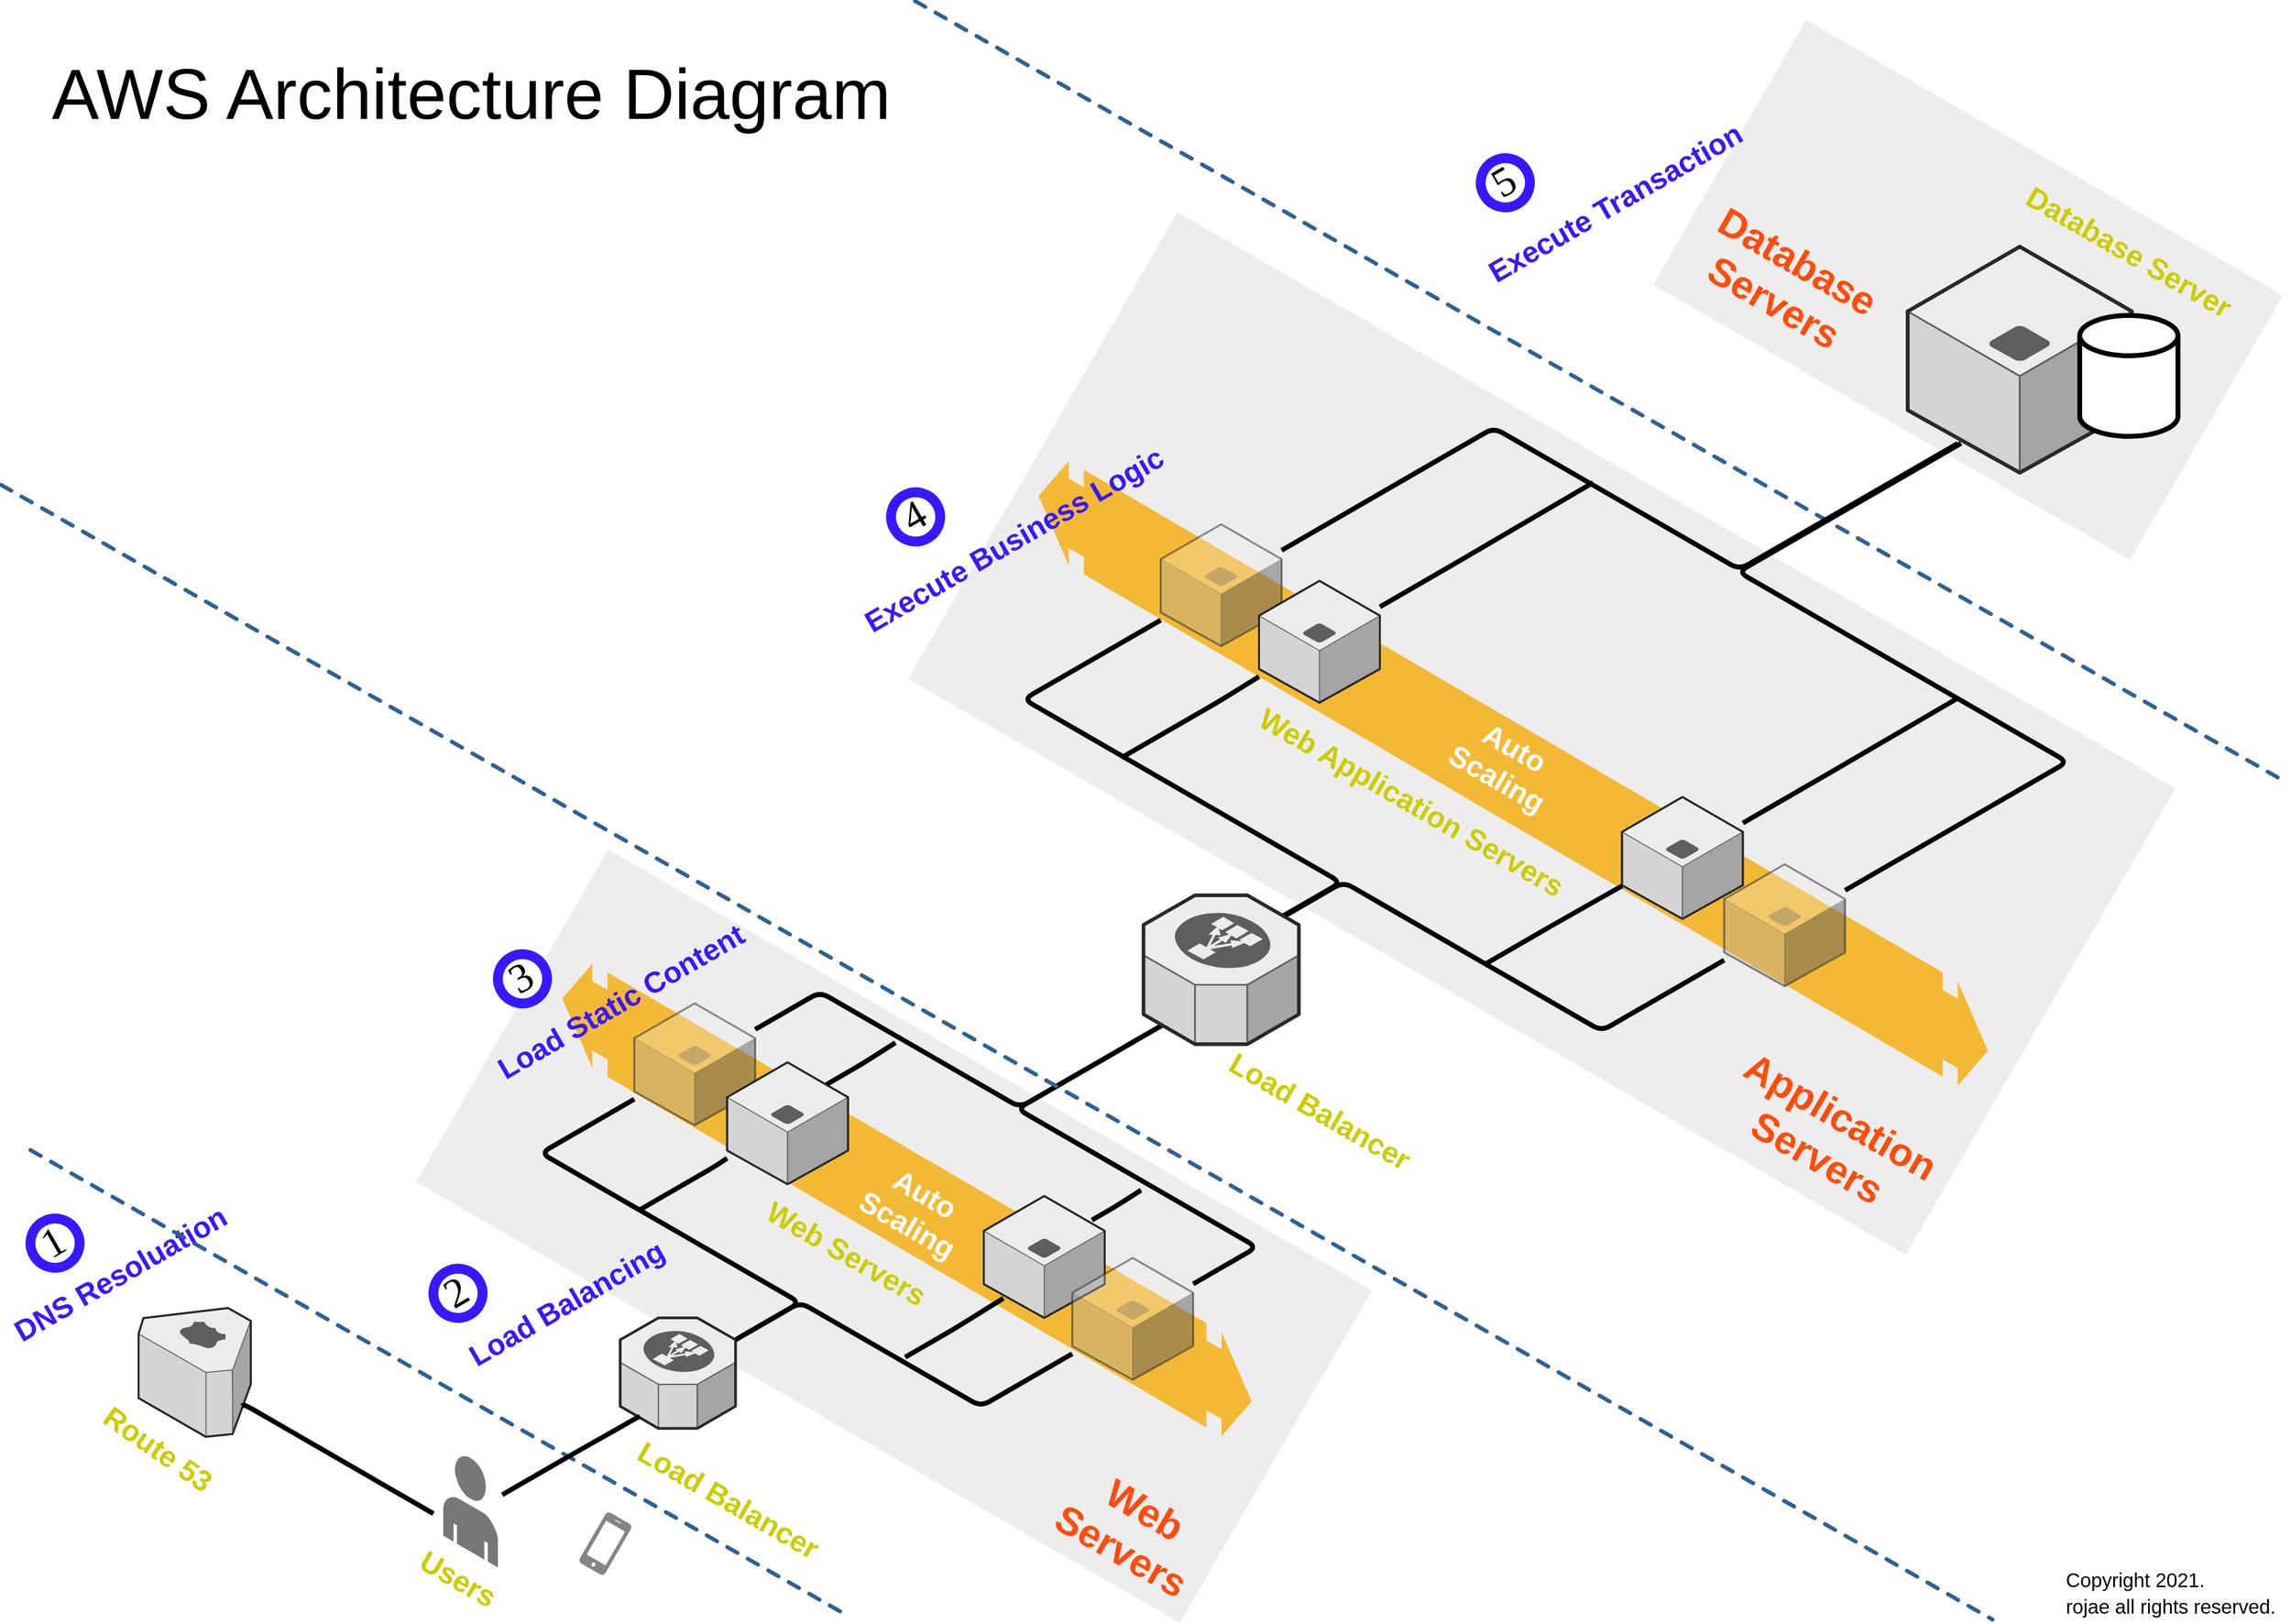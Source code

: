 <mxfile version="26.2.13" pages="4">
  <diagram name="Archtecture Diagram" id="PWB5vax6mi4m_QB_boT-">
    <mxGraphModel dx="4510" dy="1648" grid="1" gridSize="10" guides="1" tooltips="1" connect="1" arrows="1" fold="1" page="1" pageScale="1" pageWidth="827" pageHeight="1169" math="0" shadow="0">
      <root>
        <mxCell id="0" />
        <mxCell id="1" parent="0" />
        <mxCell id="wLxNe06kuUfHXLHcYYkg-1" value="" style="rounded=0;whiteSpace=wrap;html=1;shadow=0;glass=0;labelBackgroundColor=none;labelBorderColor=none;sketch=0;fontSize=36;fontColor=#FF4D0D;strokeColor=none;strokeWidth=5;fillColor=#DBDBDB;gradientColor=none;gradientDirection=radial;align=left;rotation=30;opacity=50;" vertex="1" parent="1">
          <mxGeometry x="561.28" y="138.6" width="560.22" height="310.98" as="geometry" />
        </mxCell>
        <mxCell id="wLxNe06kuUfHXLHcYYkg-2" value="" style="rounded=0;whiteSpace=wrap;html=1;shadow=0;glass=0;labelBackgroundColor=none;labelBorderColor=none;sketch=0;fontSize=36;fontColor=#FF4D0D;strokeColor=none;strokeWidth=5;fillColor=#DBDBDB;gradientColor=none;gradientDirection=radial;align=left;rotation=30;opacity=50;" vertex="1" parent="1">
          <mxGeometry x="-178.54" y="471.27" width="1172.41" height="548.18" as="geometry" />
        </mxCell>
        <mxCell id="wLxNe06kuUfHXLHcYYkg-3" value="" style="rounded=0;whiteSpace=wrap;html=1;shadow=0;glass=0;labelBackgroundColor=none;labelBorderColor=none;sketch=0;fontSize=36;fontColor=#FF4D0D;strokeColor=none;strokeWidth=5;fillColor=#DBDBDB;gradientColor=none;gradientDirection=radial;align=left;rotation=30;opacity=50;" vertex="1" parent="1">
          <mxGeometry x="-700" y="1061.5" width="897.44" height="390.72" as="geometry" />
        </mxCell>
        <mxCell id="wLxNe06kuUfHXLHcYYkg-4" value="" style="verticalLabelPosition=bottom;html=1;verticalAlign=top;strokeWidth=1;dashed=0;shape=mxgraph.aws3d.flatDoubleEdge;fillColor=#000000;aspect=fixed;rounded=1;shadow=0;comic=0;fontFamily=Verdana;fontSize=12;flipV=1;rotation=60;" vertex="1" parent="1">
          <mxGeometry x="-606.47" y="1010" width="736.57" height="420.08" as="geometry" />
        </mxCell>
        <mxCell id="wLxNe06kuUfHXLHcYYkg-5" value="&lt;span style=&quot;font-size: 30px&quot;&gt;&lt;b&gt;&lt;font color=&quot;#ffffff&quot;&gt;Auto &lt;br&gt;Scaling&lt;/font&gt;&lt;/b&gt;&lt;/span&gt;" style="text;html=1;align=center;verticalAlign=middle;resizable=0;points=[];autosize=1;strokeColor=none;fillColor=none;rotation=30;" vertex="1" parent="1">
          <mxGeometry x="-289.4" y="1204" width="120" height="50" as="geometry" />
        </mxCell>
        <mxCell id="wLxNe06kuUfHXLHcYYkg-6" value="" style="verticalLabelPosition=bottom;html=1;verticalAlign=top;strokeWidth=1;dashed=0;shape=mxgraph.aws3d.flatDoubleEdge;fillColor=#000000;aspect=fixed;rounded=1;shadow=0;comic=0;fontFamily=Verdana;fontSize=12;flipV=1;rotation=60;" vertex="1" parent="1">
          <mxGeometry x="-122.62" y="500.0" width="1002.62" height="571.81" as="geometry" />
        </mxCell>
        <mxCell id="wLxNe06kuUfHXLHcYYkg-7" value="&lt;font style=&quot;font-size: 72px&quot;&gt;AWS Architecture Diagram&lt;/font&gt;" style="text;html=1;align=center;verticalAlign=middle;resizable=0;points=[];autosize=1;fontSize=22;rounded=0;" vertex="1" parent="1">
          <mxGeometry x="-1117.2" y="70" width="870" height="50" as="geometry" />
        </mxCell>
        <mxCell id="wLxNe06kuUfHXLHcYYkg-8" value="" style="edgeStyle=isometricEdgeStyle;endArrow=none;html=1;labelBackgroundColor=none;strokeWidth=5;fontFamily=Verdana;fontSize=12" edge="1" parent="1" target="wLxNe06kuUfHXLHcYYkg-19">
          <mxGeometry width="50" height="100" relative="1" as="geometry">
            <mxPoint x="-408.76" y="1360.0" as="sourcePoint" />
            <mxPoint x="-498.76" y="1120" as="targetPoint" />
            <Array as="points">
              <mxPoint x="-458.76" y="1260" />
            </Array>
          </mxGeometry>
        </mxCell>
        <mxCell id="wLxNe06kuUfHXLHcYYkg-9" value="" style="verticalLabelPosition=bottom;html=1;verticalAlign=top;strokeWidth=1;align=center;outlineConnect=0;dashed=0;outlineConnect=0;shape=mxgraph.aws3d.route53;fillColor=#ECECEC;strokeColor=#5E5E5E;aspect=fixed;rounded=0;fontSize=32;" vertex="1" parent="1">
          <mxGeometry x="-1020" y="1330" width="114.21" height="131" as="geometry" />
        </mxCell>
        <mxCell id="wLxNe06kuUfHXLHcYYkg-10" value="&lt;font style=&quot;font-size: 30px&quot;&gt;&lt;b&gt;Route 53&lt;/b&gt;&lt;/font&gt;" style="text;html=1;align=center;verticalAlign=middle;resizable=0;points=[];autosize=1;strokeColor=none;fillColor=none;rotation=35;fontColor=#CCCC00;" vertex="1" parent="1">
          <mxGeometry x="-1070" y="1457.5" width="140" height="30" as="geometry" />
        </mxCell>
        <mxCell id="wLxNe06kuUfHXLHcYYkg-11" value="&lt;font color=&quot;#cccc00&quot;&gt;&lt;font size=&quot;1&quot;&gt;&lt;b style=&quot;font-size: 30px&quot;&gt;Users&lt;/b&gt;&lt;/font&gt;&lt;br&gt;&lt;/font&gt;" style="text;html=1;align=center;verticalAlign=middle;resizable=0;points=[];autosize=1;strokeColor=none;fillColor=none;rotation=30;" vertex="1" parent="1">
          <mxGeometry x="-745" y="1590" width="100" height="30" as="geometry" />
        </mxCell>
        <mxCell id="wLxNe06kuUfHXLHcYYkg-12" value="" style="verticalLabelPosition=bottom;html=1;verticalAlign=top;strokeWidth=1;align=center;outlineConnect=0;dashed=0;outlineConnect=0;shape=mxgraph.aws3d.end_user;strokeColor=none;fillColor=#777777;aspect=fixed;rounded=0;fontSize=42;" vertex="1" parent="1">
          <mxGeometry x="-710" y="1480" width="55.6" height="114" as="geometry" />
        </mxCell>
        <mxCell id="wLxNe06kuUfHXLHcYYkg-13" value="" style="edgeStyle=isometricEdgeStyle;endArrow=none;html=1;labelBackgroundColor=none;strokeWidth=5;fontFamily=Verdana;fontSize=12" edge="1" parent="1">
          <mxGeometry width="50" height="100" relative="1" as="geometry">
            <mxPoint x="-914.94" y="1429.77" as="sourcePoint" />
            <mxPoint x="-720.94" y="1539.77" as="targetPoint" />
            <Array as="points">
              <mxPoint x="-874.94" y="1449.77" />
              <mxPoint x="-814.94" y="1479.77" />
              <mxPoint x="-607.79" y="1991.94" />
            </Array>
          </mxGeometry>
        </mxCell>
        <mxCell id="wLxNe06kuUfHXLHcYYkg-14" value="1" style="ellipse;whiteSpace=wrap;html=1;aspect=fixed;strokeWidth=10;fontFamily=Tahoma;spacingBottom=4;spacingRight=2;strokeColor=#3819FF;rounded=0;fontSize=42;rotation=-30;" vertex="1" parent="1">
          <mxGeometry x="-1130" y="1239" width="50" height="50" as="geometry" />
        </mxCell>
        <mxCell id="wLxNe06kuUfHXLHcYYkg-15" value="&lt;font color=&quot;#3819ff&quot; size=&quot;1&quot;&gt;&lt;b style=&quot;font-size: 30px&quot;&gt;DNS Resoluation&lt;/b&gt;&lt;/font&gt;" style="text;html=1;align=center;verticalAlign=middle;resizable=0;points=[];autosize=1;strokeColor=none;fillColor=none;rotation=-30;" vertex="1" parent="1">
          <mxGeometry x="-1169" y="1280" width="260" height="30" as="geometry" />
        </mxCell>
        <mxCell id="wLxNe06kuUfHXLHcYYkg-16" value="" style="verticalLabelPosition=bottom;html=1;verticalAlign=top;strokeWidth=1;align=center;outlineConnect=0;dashed=0;outlineConnect=0;shape=mxgraph.aws3d.elasticLoadBalancing;fillColor=#ECECEC;strokeColor=#5E5E5E;aspect=fixed;rounded=0;fontSize=42;" vertex="1" parent="1">
          <mxGeometry x="-530.0" y="1340" width="117.38" height="112.5" as="geometry" />
        </mxCell>
        <mxCell id="wLxNe06kuUfHXLHcYYkg-17" value="&lt;font color=&quot;#cccc00&quot;&gt;&lt;font style=&quot;font-size: 30px&quot;&gt;&lt;b&gt;Load Balancer&lt;/b&gt;&lt;/font&gt;&lt;br&gt;&lt;/font&gt;" style="text;html=1;align=center;verticalAlign=middle;resizable=0;points=[];autosize=1;strokeColor=none;fillColor=none;rotation=30;" vertex="1" parent="1">
          <mxGeometry x="-530" y="1510" width="220" height="30" as="geometry" />
        </mxCell>
        <mxCell id="wLxNe06kuUfHXLHcYYkg-18" value="" style="edgeStyle=isometricEdgeStyle;endArrow=none;html=1;labelBackgroundColor=none;strokeWidth=5;fontFamily=Verdana;fontSize=12" edge="1" parent="1" source="wLxNe06kuUfHXLHcYYkg-16" target="wLxNe06kuUfHXLHcYYkg-25">
          <mxGeometry width="50" height="100" relative="1" as="geometry">
            <mxPoint x="-198.76" y="1384.0" as="sourcePoint" />
            <mxPoint y="1410" as="targetPoint" />
            <Array as="points">
              <mxPoint x="-250" y="1380" />
            </Array>
          </mxGeometry>
        </mxCell>
        <mxCell id="wLxNe06kuUfHXLHcYYkg-19" value="" style="verticalLabelPosition=bottom;html=1;verticalAlign=top;strokeWidth=1;align=center;outlineConnect=0;dashed=0;outlineConnect=0;shape=mxgraph.aws3d.application_server;fillColor=#ECECEC;strokeColor=#5E5E5E;aspect=fixed;rounded=0;fontSize=20;fontColor=#3819FF;opacity=30;" vertex="1" parent="1">
          <mxGeometry x="-515.62" y="1020" width="123" height="124" as="geometry" />
        </mxCell>
        <mxCell id="wLxNe06kuUfHXLHcYYkg-20" value="&lt;font color=&quot;#cccc00&quot;&gt;&lt;font style=&quot;font-size: 30px&quot;&gt;&lt;b&gt;Web Servers&lt;/b&gt;&lt;/font&gt;&lt;br&gt;&lt;/font&gt;" style="text;html=1;align=center;verticalAlign=middle;resizable=0;points=[];autosize=1;strokeColor=none;fillColor=none;rotation=30;" vertex="1" parent="1">
          <mxGeometry x="-400" y="1259" width="200" height="30" as="geometry" />
        </mxCell>
        <mxCell id="wLxNe06kuUfHXLHcYYkg-21" value="2" style="ellipse;whiteSpace=wrap;html=1;aspect=fixed;strokeWidth=10;fontFamily=Tahoma;spacingBottom=4;spacingRight=2;strokeColor=#3819FF;rounded=0;fontSize=42;rotation=-30;" vertex="1" parent="1">
          <mxGeometry x="-720" y="1290" width="50" height="50" as="geometry" />
        </mxCell>
        <mxCell id="wLxNe06kuUfHXLHcYYkg-22" value="&lt;font color=&quot;#3819ff&quot;&gt;&lt;span style=&quot;font-size: 30px&quot;&gt;&lt;b&gt;Load Balancing&lt;/b&gt;&lt;/span&gt;&lt;/font&gt;" style="text;html=1;align=center;verticalAlign=middle;resizable=0;points=[];autosize=1;strokeColor=none;fillColor=none;rotation=-30;" vertex="1" parent="1">
          <mxGeometry x="-705" y="1310" width="240" height="30" as="geometry" />
        </mxCell>
        <mxCell id="wLxNe06kuUfHXLHcYYkg-23" value="" style="verticalLabelPosition=bottom;html=1;verticalAlign=top;strokeWidth=1;align=center;outlineConnect=0;dashed=0;outlineConnect=0;shape=mxgraph.aws3d.application_server;fillColor=#ECECEC;strokeColor=#5E5E5E;aspect=fixed;rounded=0;fontSize=20;fontColor=#3819FF;" vertex="1" parent="1">
          <mxGeometry x="-421.18" y="1080" width="123" height="124" as="geometry" />
        </mxCell>
        <mxCell id="wLxNe06kuUfHXLHcYYkg-24" value="" style="verticalLabelPosition=bottom;html=1;verticalAlign=top;strokeWidth=1;align=center;outlineConnect=0;dashed=0;outlineConnect=0;shape=mxgraph.aws3d.application_server;fillColor=#ECECEC;strokeColor=#5E5E5E;aspect=fixed;rounded=0;fontSize=20;fontColor=#3819FF;" vertex="1" parent="1">
          <mxGeometry x="-160" y="1216" width="123" height="124" as="geometry" />
        </mxCell>
        <mxCell id="wLxNe06kuUfHXLHcYYkg-25" value="" style="verticalLabelPosition=bottom;html=1;verticalAlign=top;strokeWidth=1;align=center;outlineConnect=0;dashed=0;outlineConnect=0;shape=mxgraph.aws3d.application_server;fillColor=#ECECEC;strokeColor=#5E5E5E;aspect=fixed;rounded=0;fontSize=20;fontColor=#3819FF;opacity=30;" vertex="1" parent="1">
          <mxGeometry x="-70" y="1279" width="123" height="124" as="geometry" />
        </mxCell>
        <mxCell id="wLxNe06kuUfHXLHcYYkg-26" value="" style="edgeStyle=isometricEdgeStyle;endArrow=none;html=1;labelBackgroundColor=none;strokeWidth=5;fontFamily=Verdana;fontSize=12" edge="1" parent="1" target="wLxNe06kuUfHXLHcYYkg-23">
          <mxGeometry width="50" height="100" relative="1" as="geometry">
            <mxPoint x="-510" y="1230" as="sourcePoint" />
            <mxPoint x="-420" y="1160" as="targetPoint" />
            <Array as="points" />
          </mxGeometry>
        </mxCell>
        <mxCell id="wLxNe06kuUfHXLHcYYkg-27" value="" style="edgeStyle=isometricEdgeStyle;endArrow=none;html=1;labelBackgroundColor=none;strokeWidth=5;fontFamily=Verdana;fontSize=12" edge="1" parent="1">
          <mxGeometry width="50" height="100" relative="1" as="geometry">
            <mxPoint x="-240" y="1380" as="sourcePoint" />
            <mxPoint x="-140" y="1320" as="targetPoint" />
            <Array as="points" />
          </mxGeometry>
        </mxCell>
        <mxCell id="wLxNe06kuUfHXLHcYYkg-28" value="" style="edgeStyle=isometricEdgeStyle;endArrow=none;html=1;labelBackgroundColor=none;strokeWidth=5;fontFamily=Verdana;fontSize=12" edge="1" parent="1" source="wLxNe06kuUfHXLHcYYkg-25">
          <mxGeometry width="50" height="100" relative="1" as="geometry">
            <mxPoint x="-190.0" y="1028.975" as="sourcePoint" />
            <mxPoint x="60" y="1020" as="targetPoint" />
            <Array as="points">
              <mxPoint y="1200" />
              <mxPoint x="-150" y="1090" />
              <mxPoint x="-120" y="1110" />
              <mxPoint x="-110" y="1090" />
              <mxPoint x="-170" y="1080" />
              <mxPoint x="30" y="1110" />
            </Array>
          </mxGeometry>
        </mxCell>
        <mxCell id="wLxNe06kuUfHXLHcYYkg-29" value="" style="edgeStyle=isometricEdgeStyle;endArrow=none;html=1;labelBackgroundColor=none;strokeWidth=5;fontFamily=Verdana;fontSize=12" edge="1" parent="1" source="wLxNe06kuUfHXLHcYYkg-19">
          <mxGeometry width="50" height="100" relative="1" as="geometry">
            <mxPoint x="-178.17" y="1102.49" as="sourcePoint" />
            <mxPoint x="60" y="1020" as="targetPoint" />
            <Array as="points">
              <mxPoint x="-220" y="1070" />
            </Array>
          </mxGeometry>
        </mxCell>
        <mxCell id="wLxNe06kuUfHXLHcYYkg-30" value="" style="edgeStyle=isometricEdgeStyle;endArrow=none;html=1;labelBackgroundColor=none;strokeWidth=5;fontFamily=Verdana;fontSize=12" edge="1" parent="1">
          <mxGeometry width="50" height="100" relative="1" as="geometry">
            <mxPoint x="-320" y="1102.49" as="sourcePoint" />
            <mxPoint x="-250" y="1060" as="targetPoint" />
            <Array as="points" />
          </mxGeometry>
        </mxCell>
        <mxCell id="wLxNe06kuUfHXLHcYYkg-31" value="" style="edgeStyle=isometricEdgeStyle;endArrow=none;html=1;labelBackgroundColor=none;strokeWidth=5;fontFamily=Verdana;fontSize=12" edge="1" parent="1">
          <mxGeometry width="50" height="100" relative="1" as="geometry">
            <mxPoint x="-50" y="1240.49" as="sourcePoint" />
            <mxPoint y="1210" as="targetPoint" />
            <Array as="points" />
          </mxGeometry>
        </mxCell>
        <mxCell id="wLxNe06kuUfHXLHcYYkg-32" value="" style="verticalLabelPosition=bottom;html=1;verticalAlign=top;strokeWidth=1;dashed=0;shape=mxgraph.aws3d.dashedArrowlessEdge;aspect=fixed;rounded=1;shadow=0;comic=0;fontFamily=Verdana;fontSize=12" vertex="1" parent="1">
          <mxGeometry x="-1160" y="492.34" width="2026.3" height="1154.66" as="geometry" />
        </mxCell>
        <mxCell id="wLxNe06kuUfHXLHcYYkg-33" value="" style="verticalLabelPosition=bottom;html=1;verticalAlign=top;strokeWidth=1;dashed=0;shape=mxgraph.aws3d.dashedArrowlessEdge;aspect=fixed;rounded=1;shadow=0;comic=0;fontFamily=Verdana;fontSize=12" vertex="1" parent="1">
          <mxGeometry x="-1130" y="1169.25" width="831.82" height="474" as="geometry" />
        </mxCell>
        <mxCell id="wLxNe06kuUfHXLHcYYkg-34" value="" style="edgeStyle=isometricEdgeStyle;endArrow=none;html=1;labelBackgroundColor=none;strokeWidth=5;fontFamily=Verdana;fontSize=12" edge="1" parent="1">
          <mxGeometry width="50" height="100" relative="1" as="geometry">
            <mxPoint x="-650" y="1520" as="sourcePoint" />
            <mxPoint x="-510" y="1440" as="targetPoint" />
            <Array as="points" />
          </mxGeometry>
        </mxCell>
        <mxCell id="wLxNe06kuUfHXLHcYYkg-35" value="3" style="ellipse;whiteSpace=wrap;html=1;aspect=fixed;strokeWidth=10;fontFamily=Tahoma;spacingBottom=4;spacingRight=2;strokeColor=#3819FF;rounded=0;fontSize=42;rotation=-30;" vertex="1" parent="1">
          <mxGeometry x="-654.4" y="970" width="50" height="50" as="geometry" />
        </mxCell>
        <mxCell id="wLxNe06kuUfHXLHcYYkg-36" value="&lt;font color=&quot;#3819ff&quot;&gt;&lt;span style=&quot;font-size: 30px&quot;&gt;&lt;b&gt;Load Static Content&lt;br&gt;&lt;/b&gt;&lt;/span&gt;&lt;/font&gt;" style="text;html=1;align=center;verticalAlign=middle;resizable=0;points=[];autosize=1;strokeColor=none;fillColor=none;rotation=-30;" vertex="1" parent="1">
          <mxGeometry x="-680" y="1002.5" width="300" height="30" as="geometry" />
        </mxCell>
        <mxCell id="wLxNe06kuUfHXLHcYYkg-37" value="" style="edgeStyle=isometricEdgeStyle;endArrow=none;html=1;labelBackgroundColor=none;strokeWidth=5;fontFamily=Verdana;fontSize=12" edge="1" parent="1" target="wLxNe06kuUfHXLHcYYkg-40">
          <mxGeometry width="50" height="100" relative="1" as="geometry">
            <mxPoint x="141.83" y="932.49" as="sourcePoint" />
            <mxPoint x="-230" y="530" as="targetPoint" />
            <Array as="points">
              <mxPoint x="91.83" y="832.49" />
            </Array>
          </mxGeometry>
        </mxCell>
        <mxCell id="wLxNe06kuUfHXLHcYYkg-38" value="" style="verticalLabelPosition=bottom;html=1;verticalAlign=top;strokeWidth=1;dashed=0;shape=mxgraph.aws3d.dashedArrowlessEdge;aspect=fixed;rounded=1;shadow=0;comic=0;fontFamily=Verdana;fontSize=12" vertex="1" parent="1">
          <mxGeometry x="-230" width="1386.36" height="790" as="geometry" />
        </mxCell>
        <mxCell id="wLxNe06kuUfHXLHcYYkg-39" value="" style="edgeStyle=isometricEdgeStyle;endArrow=none;html=1;labelBackgroundColor=none;strokeWidth=5;fontFamily=Verdana;fontSize=12" edge="1" parent="1" target="wLxNe06kuUfHXLHcYYkg-41">
          <mxGeometry width="50" height="100" relative="1" as="geometry">
            <mxPoint x="140.0" y="934.645" as="sourcePoint" />
            <mxPoint x="870" y="1140" as="targetPoint" />
            <Array as="points">
              <mxPoint x="302.62" y="952.28" />
            </Array>
          </mxGeometry>
        </mxCell>
        <mxCell id="wLxNe06kuUfHXLHcYYkg-40" value="" style="verticalLabelPosition=bottom;html=1;verticalAlign=top;strokeWidth=1;align=center;outlineConnect=0;dashed=0;outlineConnect=0;shape=mxgraph.aws3d.application_server;fillColor=#ECECEC;strokeColor=#5E5E5E;aspect=fixed;rounded=0;fontSize=20;fontColor=#3819FF;opacity=30;" vertex="1" parent="1">
          <mxGeometry x="20.0" y="532.5" width="123" height="124" as="geometry" />
        </mxCell>
        <mxCell id="wLxNe06kuUfHXLHcYYkg-41" value="" style="verticalLabelPosition=bottom;html=1;verticalAlign=top;strokeWidth=1;align=center;outlineConnect=0;dashed=0;outlineConnect=0;shape=mxgraph.aws3d.application_server;fillColor=#ECECEC;strokeColor=#5E5E5E;aspect=fixed;rounded=0;fontSize=20;fontColor=#3819FF;opacity=30;" vertex="1" parent="1">
          <mxGeometry x="593.3" y="878.5" width="123" height="124" as="geometry" />
        </mxCell>
        <mxCell id="wLxNe06kuUfHXLHcYYkg-42" value="" style="verticalLabelPosition=bottom;html=1;verticalAlign=top;strokeWidth=1;align=center;outlineConnect=0;dashed=0;outlineConnect=0;shape=mxgraph.aws3d.application_server;fillColor=#ECECEC;strokeColor=#5E5E5E;aspect=fixed;rounded=0;fontSize=20;fontColor=#3819FF;" vertex="1" parent="1">
          <mxGeometry x="120.0" y="590" width="123" height="124" as="geometry" />
        </mxCell>
        <mxCell id="wLxNe06kuUfHXLHcYYkg-43" value="" style="verticalLabelPosition=bottom;html=1;verticalAlign=top;strokeWidth=1;align=center;outlineConnect=0;dashed=0;outlineConnect=0;shape=mxgraph.aws3d.application_server;fillColor=#ECECEC;strokeColor=#5E5E5E;aspect=fixed;rounded=0;fontSize=20;fontColor=#3819FF;" vertex="1" parent="1">
          <mxGeometry x="489.3" y="810" width="123" height="124" as="geometry" />
        </mxCell>
        <mxCell id="wLxNe06kuUfHXLHcYYkg-44" value="" style="edgeStyle=isometricEdgeStyle;endArrow=none;html=1;labelBackgroundColor=none;strokeWidth=5;fontFamily=Verdana;fontSize=12" edge="1" parent="1" target="wLxNe06kuUfHXLHcYYkg-42">
          <mxGeometry width="50" height="100" relative="1" as="geometry">
            <mxPoint x="-20" y="770" as="sourcePoint" />
            <mxPoint x="120" y="690" as="targetPoint" />
            <Array as="points" />
          </mxGeometry>
        </mxCell>
        <mxCell id="wLxNe06kuUfHXLHcYYkg-45" value="" style="edgeStyle=isometricEdgeStyle;endArrow=none;html=1;labelBackgroundColor=none;strokeWidth=5;fontFamily=Verdana;fontSize=12" edge="1" parent="1">
          <mxGeometry width="50" height="100" relative="1" as="geometry">
            <mxPoint x="349.3" y="980.5" as="sourcePoint" />
            <mxPoint x="489.3" y="900.5" as="targetPoint" />
            <Array as="points" />
          </mxGeometry>
        </mxCell>
        <mxCell id="wLxNe06kuUfHXLHcYYkg-46" value="&lt;font color=&quot;#cccc00&quot;&gt;&lt;span style=&quot;font-size: 30px&quot;&gt;&lt;b&gt;Web Application Servers&lt;/b&gt;&lt;/span&gt;&lt;br&gt;&lt;/font&gt;" style="text;html=1;align=center;verticalAlign=middle;resizable=0;points=[];autosize=1;strokeColor=none;fillColor=none;rotation=30;" vertex="1" parent="1">
          <mxGeometry x="90.0" y="800" width="370" height="30" as="geometry" />
        </mxCell>
        <mxCell id="wLxNe06kuUfHXLHcYYkg-47" value="4" style="ellipse;whiteSpace=wrap;html=1;aspect=fixed;strokeWidth=10;fontFamily=Tahoma;spacingBottom=4;spacingRight=2;strokeColor=#3819FF;rounded=0;fontSize=42;rotation=-30;" vertex="1" parent="1">
          <mxGeometry x="-254.4" y="500" width="50" height="50" as="geometry" />
        </mxCell>
        <mxCell id="wLxNe06kuUfHXLHcYYkg-48" value="&lt;font color=&quot;#3819ff&quot;&gt;&lt;span style=&quot;font-size: 30px&quot;&gt;&lt;b&gt;Execute Business Logic&lt;/b&gt;&lt;/span&gt;&lt;br&gt;&lt;/font&gt;" style="text;html=1;align=center;verticalAlign=middle;resizable=0;points=[];autosize=1;strokeColor=none;fillColor=none;rotation=-30;" vertex="1" parent="1">
          <mxGeometry x="-310" y="532.5" width="360" height="30" as="geometry" />
        </mxCell>
        <mxCell id="wLxNe06kuUfHXLHcYYkg-49" value="&lt;font color=&quot;#cccc00&quot;&gt;&lt;span style=&quot;font-size: 30px&quot;&gt;&lt;b&gt;Database Server&lt;/b&gt;&lt;/span&gt;&lt;br&gt;&lt;/font&gt;" style="text;html=1;align=center;verticalAlign=middle;resizable=0;points=[];autosize=1;strokeColor=none;fillColor=none;rotation=30;" vertex="1" parent="1">
          <mxGeometry x="880" y="240" width="250" height="30" as="geometry" />
        </mxCell>
        <mxCell id="wLxNe06kuUfHXLHcYYkg-50" value="" style="edgeStyle=isometricEdgeStyle;endArrow=none;html=1;labelBackgroundColor=none;strokeWidth=5;fontFamily=Verdana;fontSize=12;entryX=0.238;entryY=0.87;entryDx=0;entryDy=0;entryPerimeter=0;" edge="1" parent="1" source="wLxNe06kuUfHXLHcYYkg-41" target="wLxNe06kuUfHXLHcYYkg-56">
          <mxGeometry width="50" height="100" relative="1" as="geometry">
            <mxPoint x="741.18" y="637.073" as="sourcePoint" />
            <mxPoint x="820" y="460" as="targetPoint" />
            <Array as="points">
              <mxPoint x="710" y="640" />
              <mxPoint x="538.18" y="421.58" />
              <mxPoint x="568.18" y="441.58" />
              <mxPoint x="578.18" y="421.58" />
              <mxPoint x="518.18" y="411.58" />
              <mxPoint x="718.18" y="441.58" />
            </Array>
          </mxGeometry>
        </mxCell>
        <mxCell id="wLxNe06kuUfHXLHcYYkg-51" value="" style="edgeStyle=isometricEdgeStyle;endArrow=none;html=1;labelBackgroundColor=none;strokeWidth=5;fontFamily=Verdana;fontSize=12;entryX=0.223;entryY=0.871;entryDx=0;entryDy=0;entryPerimeter=0;" edge="1" parent="1" source="wLxNe06kuUfHXLHcYYkg-40" target="wLxNe06kuUfHXLHcYYkg-56">
          <mxGeometry width="50" height="100" relative="1" as="geometry">
            <mxPoint x="295.56" y="378.073" as="sourcePoint" />
            <mxPoint x="748.18" y="351.58" as="targetPoint" />
            <Array as="points">
              <mxPoint x="490" y="510" />
            </Array>
          </mxGeometry>
        </mxCell>
        <mxCell id="wLxNe06kuUfHXLHcYYkg-52" value="" style="edgeStyle=isometricEdgeStyle;endArrow=none;html=1;labelBackgroundColor=none;strokeWidth=5;fontFamily=Verdana;fontSize=12" edge="1" parent="1" source="wLxNe06kuUfHXLHcYYkg-42">
          <mxGeometry width="50" height="100" relative="1" as="geometry">
            <mxPoint x="368.18" y="434.07" as="sourcePoint" />
            <mxPoint x="460" y="490" as="targetPoint" />
            <Array as="points" />
          </mxGeometry>
        </mxCell>
        <mxCell id="wLxNe06kuUfHXLHcYYkg-53" value="" style="edgeStyle=isometricEdgeStyle;endArrow=none;html=1;labelBackgroundColor=none;strokeWidth=5;fontFamily=Verdana;fontSize=12" edge="1" parent="1" source="wLxNe06kuUfHXLHcYYkg-43">
          <mxGeometry width="50" height="100" relative="1" as="geometry">
            <mxPoint x="638.18" y="572.07" as="sourcePoint" />
            <mxPoint x="830" y="710" as="targetPoint" />
            <Array as="points" />
          </mxGeometry>
        </mxCell>
        <mxCell id="wLxNe06kuUfHXLHcYYkg-54" value="5" style="ellipse;whiteSpace=wrap;html=1;aspect=fixed;strokeWidth=10;fontFamily=Tahoma;spacingBottom=4;spacingRight=2;strokeColor=#3819FF;rounded=0;fontSize=42;rotation=-30;" vertex="1" parent="1">
          <mxGeometry x="345.6" y="160" width="50" height="50" as="geometry" />
        </mxCell>
        <mxCell id="wLxNe06kuUfHXLHcYYkg-55" value="&lt;font color=&quot;#3819ff&quot;&gt;&lt;span style=&quot;font-size: 30px&quot;&gt;&lt;b&gt;Execute Transaction&lt;/b&gt;&lt;/span&gt;&lt;br&gt;&lt;/font&gt;" style="text;html=1;align=center;verticalAlign=middle;resizable=0;points=[];autosize=1;strokeColor=none;fillColor=none;rotation=-30;" vertex="1" parent="1">
          <mxGeometry x="327.3" y="190" width="310" height="30" as="geometry" />
        </mxCell>
        <mxCell id="wLxNe06kuUfHXLHcYYkg-56" value="" style="verticalLabelPosition=bottom;html=1;verticalAlign=top;strokeWidth=1;align=center;outlineConnect=0;dashed=0;outlineConnect=0;shape=mxgraph.aws3d.application_server;fillColor=#ECECEC;strokeColor=#5E5E5E;aspect=fixed;rounded=0;fontSize=20;fontColor=#3819FF;" vertex="1" parent="1">
          <mxGeometry x="780" y="250" width="228.15" height="230" as="geometry" />
        </mxCell>
        <mxCell id="wLxNe06kuUfHXLHcYYkg-57" value="" style="strokeWidth=5;html=1;shape=mxgraph.flowchart.database;whiteSpace=wrap;rounded=0;fontSize=72;fontColor=#3819FF;" vertex="1" parent="1">
          <mxGeometry x="955" y="320" width="100" height="123" as="geometry" />
        </mxCell>
        <mxCell id="wLxNe06kuUfHXLHcYYkg-58" value="&lt;span style=&quot;font-size: 30px&quot;&gt;&lt;b&gt;&lt;font color=&quot;#ffffff&quot;&gt;Auto &lt;br&gt;Scaling&lt;/font&gt;&lt;/b&gt;&lt;/span&gt;" style="text;html=1;align=center;verticalAlign=middle;resizable=0;points=[];autosize=1;strokeColor=none;fillColor=none;rotation=30;" vertex="1" parent="1">
          <mxGeometry x="310.6" y="750" width="120" height="50" as="geometry" />
        </mxCell>
        <mxCell id="wLxNe06kuUfHXLHcYYkg-59" value="&lt;font&gt;&lt;b&gt;&lt;span style=&quot;font-size: 40px&quot;&gt;Web &lt;br&gt;Servers&lt;/span&gt;&lt;br&gt;&lt;/b&gt;&lt;/font&gt;" style="text;html=1;align=center;verticalAlign=middle;resizable=0;points=[];autosize=1;strokeColor=none;fillColor=none;rotation=30;shadow=0;sketch=0;rounded=0;glass=0;labelBorderColor=none;labelBackgroundColor=none;fontColor=#FF4D0D;" vertex="1" parent="1">
          <mxGeometry x="-88.5" y="1530" width="160" height="50" as="geometry" />
        </mxCell>
        <mxCell id="wLxNe06kuUfHXLHcYYkg-60" value="&lt;font&gt;&lt;b&gt;&lt;span style=&quot;font-size: 40px&quot;&gt;Application &lt;br&gt;Servers&lt;/span&gt;&lt;br&gt;&lt;/b&gt;&lt;/font&gt;" style="text;html=1;align=center;verticalAlign=middle;resizable=0;points=[];autosize=1;strokeColor=none;fillColor=none;rotation=30;shadow=0;sketch=0;rounded=0;glass=0;labelBorderColor=none;labelBackgroundColor=none;fontColor=#FF4D0D;" vertex="1" parent="1">
          <mxGeometry x="585.0" y="1130" width="230" height="50" as="geometry" />
        </mxCell>
        <mxCell id="wLxNe06kuUfHXLHcYYkg-61" value="&lt;font&gt;&lt;b&gt;&lt;span style=&quot;font-size: 40px&quot;&gt;Database &lt;br&gt;Servers&lt;/span&gt;&lt;br&gt;&lt;/b&gt;&lt;/font&gt;" style="text;html=1;align=center;verticalAlign=middle;resizable=0;points=[];autosize=1;strokeColor=none;fillColor=none;rotation=30;shadow=0;sketch=0;rounded=0;glass=0;labelBorderColor=none;labelBackgroundColor=none;fontColor=#FF4D0D;" vertex="1" parent="1">
          <mxGeometry x="561.28" y="260" width="190" height="50" as="geometry" />
        </mxCell>
        <mxCell id="wLxNe06kuUfHXLHcYYkg-62" value="" style="verticalLabelPosition=bottom;html=1;verticalAlign=top;strokeWidth=1;align=center;outlineConnect=0;dashed=0;outlineConnect=0;shape=mxgraph.aws3d.elasticLoadBalancing;fillColor=#ECECEC;strokeColor=#5E5E5E;aspect=fixed;rounded=0;fontSize=42;" vertex="1" parent="1">
          <mxGeometry x="2.47" y="910" width="158.07" height="151.5" as="geometry" />
        </mxCell>
        <mxCell id="wLxNe06kuUfHXLHcYYkg-63" value="&lt;font color=&quot;#cccc00&quot;&gt;&lt;font style=&quot;font-size: 30px&quot;&gt;&lt;b&gt;Load Balancer&lt;/b&gt;&lt;/font&gt;&lt;br&gt;&lt;/font&gt;" style="text;html=1;align=center;verticalAlign=middle;resizable=0;points=[];autosize=1;strokeColor=none;fillColor=none;rotation=30;" vertex="1" parent="1">
          <mxGeometry x="71.5" y="1114" width="220" height="30" as="geometry" />
        </mxCell>
        <mxCell id="wLxNe06kuUfHXLHcYYkg-64" value="&lt;span style=&quot;font-size: 20px&quot;&gt;Copyright 2021. &lt;br&gt;rojae all rights reserved.&lt;/span&gt;" style="text;html=1;align=left;verticalAlign=middle;resizable=0;points=[];autosize=1;fontSize=22;rounded=0;" vertex="1" parent="1">
          <mxGeometry x="939" y="1590" width="230" height="60" as="geometry" />
        </mxCell>
        <mxCell id="wLxNe06kuUfHXLHcYYkg-65" value="" style="sketch=0;pointerEvents=1;shadow=0;dashed=0;html=1;strokeColor=none;fillColor=#505050;labelPosition=center;verticalLabelPosition=bottom;verticalAlign=top;outlineConnect=0;align=center;shape=mxgraph.office.devices.cell_phone_iphone_proportional;rounded=0;glass=0;labelBackgroundColor=none;labelBorderColor=none;fontSize=36;fontColor=#FF4D0D;rotation=30;opacity=70;" vertex="1" parent="1">
          <mxGeometry x="-560" y="1540" width="30" height="59.5" as="geometry" />
        </mxCell>
        <mxCell id="wLxNe06kuUfHXLHcYYkg-66" value="" style="shape=image;html=1;verticalAlign=top;verticalLabelPosition=bottom;labelBackgroundColor=#ffffff;imageAspect=0;aspect=fixed;image=https://cdn1.iconfinder.com/data/icons/technology-and-hardware-2/200/vector_66_08-128.png;rounded=0;shadow=0;glass=0;labelBorderColor=none;sketch=0;fontSize=36;fontColor=#FF4D0D;strokeColor=#3819FF;strokeWidth=5;fillColor=#DBDBDB;gradientColor=none;gradientDirection=radial;rotation=30;" vertex="1" parent="1">
          <mxGeometry x="-630" y="1521.5" width="58.5" height="58.5" as="geometry" />
        </mxCell>
      </root>
    </mxGraphModel>
  </diagram>
  <diagram id="RFpxWMll1NxLI9-8sRFb" name="시퀀스다이어그램 - 회원가입">
    <mxGraphModel dx="1142" dy="1828" grid="1" gridSize="10" guides="1" tooltips="1" connect="1" arrows="1" fold="1" page="1" pageScale="1" pageWidth="827" pageHeight="1169" math="0" shadow="0">
      <root>
        <mxCell id="0" />
        <mxCell id="1" parent="0" />
        <mxCell id="O6-n9lzt3qMUrGLmD-RV-2" value="" style="shape=ext;double=1;rounded=0;whiteSpace=wrap;html=1;fillColor=#f8cecc;strokeColor=#b85450;sketch=0;opacity=45;" vertex="1" parent="1">
          <mxGeometry x="276" y="6" width="275" height="1162" as="geometry" />
        </mxCell>
        <mxCell id="O6-n9lzt3qMUrGLmD-RV-20" value="union-api" style="shape=umlLifeline;perimeter=lifelinePerimeter;whiteSpace=wrap;html=1;container=1;collapsible=0;recursiveResize=0;outlineConnect=0;fontSize=10;" vertex="1" parent="1">
          <mxGeometry x="295" y="47" width="50" height="1120" as="geometry" />
        </mxCell>
        <mxCell id="O6-n9lzt3qMUrGLmD-RV-112" value="가입 세션 검증&lt;span style=&quot;color: rgba(0, 0, 0, 0); font-family: monospace; font-size: 0px; text-align: start; background-color: rgb(236, 236, 236);&quot;&gt;%3CmxGraphModel%3E%3Croot%3E%3CmxCell%20id%3D%220%22%2F%3E%3CmxCell%20id%3D%221%22%20parent%3D%220%22%2F%3E%3CmxCell%20id%3D%222%22%20value%3D%22%EA%B0%80%EC%9E%85%20%EC%84%B8%EC%85%98%20%EA%B2%80%EC%A6%9D%22%20style%3D%22html%3D1%3BverticalAlign%3Dbottom%3BendArrow%3Dopen%3BfontSize%3D9%3BexitX%3D0.96%3BexitY%3D0.477%3BexitDx%3D0%3BexitDy%3D0%3BexitPerimeter%3D0%3Bdashed%3D1%3BendFill%3D0%3B%22%20edge%3D%221%22%20parent%3D%221%22%3E%3CmxGeometry%20relative%3D%221%22%20as%3D%22geometry%22%3E%3CmxPoint%20x%3D%22141%22%20y%3D%221030%22%20as%3D%22sourcePoint%22%2F%3E%3CmxPoint%20x%3D%22320%22%20y%3D%221030%22%20as%3D%22targetPoint%22%2F%3E%3C%2FmxGeometry%3E%3C%2FmxCell%3E%3C%2Froot%3E%3C%2FmxGraphModel%3E&lt;/span&gt;" style="html=1;verticalAlign=bottom;endArrow=open;fontSize=9;exitX=0.96;exitY=0.477;exitDx=0;exitDy=0;exitPerimeter=0;dashed=1;endFill=0;" edge="1" parent="O6-n9lzt3qMUrGLmD-RV-20" target="O6-n9lzt3qMUrGLmD-RV-15">
          <mxGeometry relative="1" as="geometry">
            <mxPoint x="-155" y="973" as="sourcePoint" />
            <mxPoint x="395" y="973" as="targetPoint" />
          </mxGeometry>
        </mxCell>
        <mxCell id="O6-n9lzt3qMUrGLmD-RV-1" value="" style="shape=ext;double=1;rounded=0;whiteSpace=wrap;html=1;fillColor=#e1d5e7;strokeColor=#9673a6;glass=0;shadow=0;sketch=0;opacity=45;" vertex="1" parent="1">
          <mxGeometry x="552" y="8" width="275" height="1160" as="geometry" />
        </mxCell>
        <mxCell id="O6-n9lzt3qMUrGLmD-RV-3" value="" style="shape=ext;double=1;rounded=0;whiteSpace=wrap;html=1;fillColor=#fff2cc;strokeColor=#d6b656;sketch=0;opacity=45;" vertex="1" parent="1">
          <mxGeometry y="6" width="275" height="1162" as="geometry" />
        </mxCell>
        <mxCell id="O6-n9lzt3qMUrGLmD-RV-4" value="유저" style="shape=umlLifeline;perimeter=lifelinePerimeter;whiteSpace=wrap;html=1;container=1;collapsible=0;recursiveResize=0;outlineConnect=0;fontSize=10;" vertex="1" parent="1">
          <mxGeometry x="10" y="46" width="60" height="1118" as="geometry" />
        </mxCell>
        <mxCell id="O6-n9lzt3qMUrGLmD-RV-5" value="" style="html=1;points=[];perimeter=orthogonalPerimeter;fontSize=9;" vertex="1" parent="O6-n9lzt3qMUrGLmD-RV-4">
          <mxGeometry x="25" y="134" width="10" height="50" as="geometry" />
        </mxCell>
        <mxCell id="O6-n9lzt3qMUrGLmD-RV-6" value="" style="html=1;points=[];perimeter=orthogonalPerimeter;fontSize=9;" vertex="1" parent="O6-n9lzt3qMUrGLmD-RV-4">
          <mxGeometry x="25" y="234" width="10" height="236" as="geometry" />
        </mxCell>
        <mxCell id="O6-n9lzt3qMUrGLmD-RV-10" value="" style="html=1;points=[];perimeter=orthogonalPerimeter;fontSize=9;" vertex="1" parent="O6-n9lzt3qMUrGLmD-RV-4">
          <mxGeometry x="25" y="49" width="10" height="20" as="geometry" />
        </mxCell>
        <mxCell id="O6-n9lzt3qMUrGLmD-RV-11" value="" style="html=1;points=[];perimeter=orthogonalPerimeter;fontSize=9;" vertex="1" parent="O6-n9lzt3qMUrGLmD-RV-4">
          <mxGeometry x="25" y="860" width="10" height="240" as="geometry" />
        </mxCell>
        <mxCell id="O6-n9lzt3qMUrGLmD-RV-84" value="가입 기본정보 등룍" style="html=1;verticalAlign=bottom;endArrow=open;dashed=1;endSize=8;fontSize=9;" edge="1" parent="O6-n9lzt3qMUrGLmD-RV-4">
          <mxGeometry x="-0.186" y="4" relative="1" as="geometry">
            <mxPoint x="121" y="568" as="targetPoint" />
            <mxPoint x="35" y="568" as="sourcePoint" />
            <mxPoint as="offset" />
          </mxGeometry>
        </mxCell>
        <mxCell id="O6-n9lzt3qMUrGLmD-RV-94" value="" style="html=1;points=[];perimeter=orthogonalPerimeter;fontSize=9;" vertex="1" parent="O6-n9lzt3qMUrGLmD-RV-4">
          <mxGeometry x="25" y="654" width="10" height="156" as="geometry" />
        </mxCell>
        <mxCell id="O6-n9lzt3qMUrGLmD-RV-12" value="APP" style="shape=umlLifeline;perimeter=lifelinePerimeter;whiteSpace=wrap;html=1;container=1;collapsible=0;recursiveResize=0;outlineConnect=0;fontSize=10;" vertex="1" parent="1">
          <mxGeometry x="195" y="47" width="55" height="1116" as="geometry" />
        </mxCell>
        <mxCell id="O6-n9lzt3qMUrGLmD-RV-82" value="" style="endArrow=none;dashed=1;html=1;fontSize=10;entryX=0;entryY=0.5;entryDx=0;entryDy=0;entryPerimeter=0;" edge="1" parent="O6-n9lzt3qMUrGLmD-RV-12" target="O6-n9lzt3qMUrGLmD-RV-80">
          <mxGeometry width="50" height="50" relative="1" as="geometry">
            <mxPoint x="-95" y="504" as="sourcePoint" />
            <mxPoint x="35" y="590" as="targetPoint" />
          </mxGeometry>
        </mxCell>
        <mxCell id="O6-n9lzt3qMUrGLmD-RV-110" value="가입 세션에 마켓팅 동의여부 관련 데이터 추가" style="html=1;verticalAlign=bottom;endArrow=open;fontSize=9;exitX=0.96;exitY=0.477;exitDx=0;exitDy=0;exitPerimeter=0;dashed=1;endFill=0;" edge="1" parent="O6-n9lzt3qMUrGLmD-RV-12" target="O6-n9lzt3qMUrGLmD-RV-15">
          <mxGeometry relative="1" as="geometry">
            <mxPoint x="-55" y="954" as="sourcePoint" />
            <mxPoint x="493" y="954" as="targetPoint" />
          </mxGeometry>
        </mxCell>
        <mxCell id="O6-n9lzt3qMUrGLmD-RV-106" value="서비스와 관련된 신상품 소식, 이벤트 안내, 고객 혜택 등 다양한 정보를 제공합니다&lt;div&gt;- SMS 동의&lt;/div&gt;&lt;div&gt;- Email 동의&lt;/div&gt;" style="shape=note2;boundedLbl=1;whiteSpace=wrap;html=1;size=16;verticalAlign=top;align=left;fontSize=7;spacingLeft=5;" vertex="1" parent="O6-n9lzt3qMUrGLmD-RV-12">
          <mxGeometry x="-19" y="860" width="236" height="60" as="geometry" />
        </mxCell>
        <mxCell id="O6-n9lzt3qMUrGLmD-RV-107" value="마켓팅 동의여부 정보 (선택)" style="resizeWidth=1;part=1;strokeColor=none;fillColor=none;align=left;spacingLeft=5;fontSize=10;" vertex="1" parent="O6-n9lzt3qMUrGLmD-RV-106">
          <mxGeometry width="236.0" height="20" relative="1" as="geometry" />
        </mxCell>
        <mxCell id="O6-n9lzt3qMUrGLmD-RV-13" value="WEB" style="shape=umlLifeline;perimeter=lifelinePerimeter;whiteSpace=wrap;html=1;container=1;collapsible=0;recursiveResize=0;outlineConnect=0;fontSize=10;" vertex="1" parent="1">
          <mxGeometry x="110" y="46" width="50" height="1120" as="geometry" />
        </mxCell>
        <mxCell id="O6-n9lzt3qMUrGLmD-RV-14" value="" style="html=1;points=[];perimeter=orthogonalPerimeter;fontSize=10;" vertex="1" parent="O6-n9lzt3qMUrGLmD-RV-13">
          <mxGeometry x="20" y="60" width="10" height="1040" as="geometry" />
        </mxCell>
        <mxCell id="O6-n9lzt3qMUrGLmD-RV-91" value="가입 기본정보 검증" style="edgeStyle=orthogonalEdgeStyle;html=1;align=left;spacingLeft=2;endArrow=block;rounded=0;" edge="1" parent="O6-n9lzt3qMUrGLmD-RV-13">
          <mxGeometry relative="1" as="geometry">
            <mxPoint x="30" y="574" as="sourcePoint" />
            <Array as="points">
              <mxPoint x="60" y="574" />
              <mxPoint x="60" y="594" />
            </Array>
            <mxPoint x="35" y="594" as="targetPoint" />
          </mxGeometry>
        </mxCell>
        <mxCell id="O6-n9lzt3qMUrGLmD-RV-92" value="" style="html=1;points=[];perimeter=orthogonalPerimeter;" vertex="1" parent="O6-n9lzt3qMUrGLmD-RV-13">
          <mxGeometry x="25" y="585" width="10" height="20" as="geometry" />
        </mxCell>
        <mxCell id="O6-n9lzt3qMUrGLmD-RV-98" value="" style="endArrow=none;dashed=1;html=1;fontSize=10;entryX=0;entryY=0.5;entryDx=0;entryDy=0;entryPerimeter=0;" edge="1" parent="O6-n9lzt3qMUrGLmD-RV-13">
          <mxGeometry width="50" height="50" relative="1" as="geometry">
            <mxPoint x="-20" y="674" as="sourcePoint" />
            <mxPoint x="67.5" y="709" as="targetPoint" />
          </mxGeometry>
        </mxCell>
        <mxCell id="O6-n9lzt3qMUrGLmD-RV-15" value="Redis" style="shape=umlLifeline;perimeter=lifelinePerimeter;whiteSpace=wrap;html=1;container=1;collapsible=0;recursiveResize=0;outlineConnect=0;fontSize=10;size=40;" vertex="1" parent="1">
          <mxGeometry x="667" y="49" width="50" height="1120" as="geometry" />
        </mxCell>
        <mxCell id="O6-n9lzt3qMUrGLmD-RV-71" value="&lt;font style=&quot;font-size: 8px;&quot;&gt;이메일 인증코드 생성 및 기록&lt;/font&gt;" style="endArrow=open;html=1;rounded=0;dashed=1;endFill=0;" edge="1" parent="O6-n9lzt3qMUrGLmD-RV-15">
          <mxGeometry x="-0.107" y="10" width="50" height="50" relative="1" as="geometry">
            <mxPoint x="-58.65" y="351" as="sourcePoint" />
            <mxPoint x="112" y="351" as="targetPoint" />
            <mxPoint as="offset" />
          </mxGeometry>
        </mxCell>
        <mxCell id="O6-n9lzt3qMUrGLmD-RV-16" value="Mariadb" style="shape=umlLifeline;perimeter=lifelinePerimeter;whiteSpace=wrap;html=1;container=1;collapsible=0;recursiveResize=0;outlineConnect=0;fontSize=10;" vertex="1" parent="1">
          <mxGeometry x="754" y="47" width="50" height="1120" as="geometry" />
        </mxCell>
        <mxCell id="O6-n9lzt3qMUrGLmD-RV-17" value="이용자&amp;nbsp;" style="html=1;fontSize=10;" vertex="1" parent="1">
          <mxGeometry x="10" y="11" width="60" height="30" as="geometry" />
        </mxCell>
        <mxCell id="O6-n9lzt3qMUrGLmD-RV-19" value="인증 백엔드 서비스" style="html=1;fontSize=10;" vertex="1" parent="1">
          <mxGeometry x="295" y="12" width="240" height="30" as="geometry" />
        </mxCell>
        <mxCell id="O6-n9lzt3qMUrGLmD-RV-21" value="메시징 서비스" style="html=1;fontSize=10;" vertex="1" parent="1">
          <mxGeometry x="576.5" y="12" width="63" height="30" as="geometry" />
        </mxCell>
        <mxCell id="O6-n9lzt3qMUrGLmD-RV-22" value="DataSource" style="html=1;fontSize=10;" vertex="1" parent="1">
          <mxGeometry x="660" y="12" width="144" height="30" as="geometry" />
        </mxCell>
        <mxCell id="O6-n9lzt3qMUrGLmD-RV-24" value="서비스 가입 신청" style="html=1;verticalAlign=bottom;endArrow=block;entryX=0;entryY=0;fontSize=9;exitX=0.943;exitY=0.569;exitDx=0;exitDy=0;exitPerimeter=0;" edge="1" parent="1" source="O6-n9lzt3qMUrGLmD-RV-10" target="O6-n9lzt3qMUrGLmD-RV-14">
          <mxGeometry relative="1" as="geometry">
            <mxPoint x="50" y="192" as="sourcePoint" />
          </mxGeometry>
        </mxCell>
        <mxCell id="O6-n9lzt3qMUrGLmD-RV-25" value="서비스 이용 약관&lt;br&gt;및 개인정보수집&lt;br&gt;동의 요청" style="html=1;verticalAlign=bottom;endArrow=block;entryX=1;entryY=0;fontSize=9;" edge="1" parent="1" target="O6-n9lzt3qMUrGLmD-RV-5">
          <mxGeometry relative="1" as="geometry">
            <mxPoint x="130" y="180" as="sourcePoint" />
          </mxGeometry>
        </mxCell>
        <mxCell id="O6-n9lzt3qMUrGLmD-RV-26" value="동의&lt;br&gt;(미동의 시 서비스&lt;br&gt;이용 불가)" style="html=1;verticalAlign=bottom;endArrow=open;dashed=1;endSize=8;exitX=1;exitY=0.95;fontSize=9;" edge="1" parent="1" source="O6-n9lzt3qMUrGLmD-RV-5">
          <mxGeometry relative="1" as="geometry">
            <mxPoint x="130" y="227.5" as="targetPoint" />
          </mxGeometry>
        </mxCell>
        <mxCell id="O6-n9lzt3qMUrGLmD-RV-27" value="이메일 인증 요청" style="html=1;verticalAlign=bottom;endArrow=block;entryX=1;entryY=0;fontSize=9;" edge="1" parent="1" target="O6-n9lzt3qMUrGLmD-RV-6">
          <mxGeometry relative="1" as="geometry">
            <mxPoint x="130" y="280" as="sourcePoint" />
          </mxGeometry>
        </mxCell>
        <mxCell id="O6-n9lzt3qMUrGLmD-RV-28" value="이메일 기입 및 인증 발송" style="html=1;verticalAlign=bottom;endArrow=open;dashed=1;endSize=8;exitX=0.86;exitY=0.51;fontSize=9;exitDx=0;exitDy=0;exitPerimeter=0;entryX=0.16;entryY=0.273;entryDx=0;entryDy=0;entryPerimeter=0;" edge="1" parent="1">
          <mxGeometry relative="1" as="geometry">
            <mxPoint x="131.6" y="327.958" as="targetPoint" />
            <mxPoint x="43.6" y="327.16" as="sourcePoint" />
          </mxGeometry>
        </mxCell>
        <mxCell id="O6-n9lzt3qMUrGLmD-RV-29" value="Message&amp;nbsp;&lt;div&gt;API&lt;/div&gt;" style="shape=umlLifeline;perimeter=lifelinePerimeter;whiteSpace=wrap;html=1;container=1;collapsible=0;recursiveResize=0;outlineConnect=0;fontSize=10;" vertex="1" parent="1">
          <mxGeometry x="583" y="47" width="50" height="1120" as="geometry" />
        </mxCell>
        <mxCell id="O6-n9lzt3qMUrGLmD-RV-32" value="" style="endArrow=none;dashed=1;html=1;fontSize=10;" edge="1" parent="1" target="O6-n9lzt3qMUrGLmD-RV-44">
          <mxGeometry width="50" height="50" relative="1" as="geometry">
            <mxPoint x="100" y="180" as="sourcePoint" />
            <mxPoint x="310" y="298" as="targetPoint" />
          </mxGeometry>
        </mxCell>
        <mxCell id="O6-n9lzt3qMUrGLmD-RV-33" value="1.0.0. 회원가입 서비스" style="html=1;fontSize=20;dashed=1;" vertex="1" parent="1">
          <mxGeometry x="2" y="-690" width="820" height="90" as="geometry" />
        </mxCell>
        <mxCell id="O6-n9lzt3qMUrGLmD-RV-37" value="&lt;font style=&quot;font-size: 8px;&quot;&gt;기가입 확인&lt;/font&gt;" style="html=1;verticalAlign=bottom;endArrow=block;dashed=1;" edge="1" parent="1">
          <mxGeometry x="0.004" relative="1" as="geometry">
            <mxPoint x="140" y="802" as="sourcePoint" />
            <mxPoint x="320" y="802" as="targetPoint" />
            <Array as="points">
              <mxPoint x="240" y="802" />
            </Array>
            <mxPoint as="offset" />
          </mxGeometry>
        </mxCell>
        <mxCell id="O6-n9lzt3qMUrGLmD-RV-39" value="core-api" style="shape=umlLifeline;perimeter=lifelinePerimeter;whiteSpace=wrap;html=1;container=1;collapsible=0;recursiveResize=0;outlineConnect=0;fontSize=10;" vertex="1" parent="1">
          <mxGeometry x="390" y="47" width="50" height="1120" as="geometry" />
        </mxCell>
        <mxCell id="O6-n9lzt3qMUrGLmD-RV-67" value="이메일 인증코드 발송" style="html=1;verticalAlign=bottom;endArrow=open;dashed=1;endSize=8;exitX=1.04;exitY=0.294;fontSize=9;exitDx=0;exitDy=0;exitPerimeter=0;" edge="1" parent="O6-n9lzt3qMUrGLmD-RV-39">
          <mxGeometry relative="1" as="geometry">
            <mxPoint x="220" y="333" as="targetPoint" />
            <mxPoint x="-250.0" y="333.004" as="sourcePoint" />
          </mxGeometry>
        </mxCell>
        <mxCell id="O6-n9lzt3qMUrGLmD-RV-113" value="회원가입 프로세스 진행" style="html=1;verticalAlign=bottom;endArrow=open;fontSize=9;exitX=0.96;exitY=0.477;exitDx=0;exitDy=0;exitPerimeter=0;dashed=1;endFill=0;" edge="1" parent="O6-n9lzt3qMUrGLmD-RV-39">
          <mxGeometry relative="1" as="geometry">
            <mxPoint x="-249" y="993" as="sourcePoint" />
            <mxPoint x="-70" y="993" as="targetPoint" />
          </mxGeometry>
        </mxCell>
        <mxCell id="O6-n9lzt3qMUrGLmD-RV-114" value="계정 생성 요청" style="html=1;verticalAlign=bottom;endArrow=open;fontSize=9;exitX=0.96;exitY=0.477;exitDx=0;exitDy=0;exitPerimeter=0;dashed=1;endFill=0;" edge="1" parent="O6-n9lzt3qMUrGLmD-RV-39">
          <mxGeometry x="-0.004" relative="1" as="geometry">
            <mxPoint x="-70" y="1003" as="sourcePoint" />
            <mxPoint x="20" y="1003" as="targetPoint" />
            <mxPoint as="offset" />
          </mxGeometry>
        </mxCell>
        <mxCell id="O6-n9lzt3qMUrGLmD-RV-118" value="가입 환영 메일 발송" style="html=1;verticalAlign=bottom;endArrow=open;fontSize=9;dashed=1;endFill=0;" edge="1" parent="O6-n9lzt3qMUrGLmD-RV-39">
          <mxGeometry relative="1" as="geometry">
            <mxPoint x="-70.0" y="1033" as="sourcePoint" />
            <mxPoint x="220" y="1033" as="targetPoint" />
          </mxGeometry>
        </mxCell>
        <mxCell id="O6-n9lzt3qMUrGLmD-RV-119" value="가입완료로 인한 가입 세션 만료 처리" style="html=1;verticalAlign=bottom;endArrow=open;fontSize=9;dashed=1;endFill=0;" edge="1" parent="O6-n9lzt3qMUrGLmD-RV-39">
          <mxGeometry relative="1" as="geometry">
            <mxPoint x="-250.75" y="1083" as="sourcePoint" />
            <mxPoint x="300.75" y="1083" as="targetPoint" />
          </mxGeometry>
        </mxCell>
        <mxCell id="O6-n9lzt3qMUrGLmD-RV-51" value="인증 프론트엔드 서비스" style="html=1;fontSize=10;" vertex="1" parent="1">
          <mxGeometry x="110" y="12" width="140" height="30" as="geometry" />
        </mxCell>
        <mxCell id="O6-n9lzt3qMUrGLmD-RV-58" value="&lt;font style=&quot;font-size: 8px;&quot;&gt;닉네임 사용 가능 여부 확인&lt;/font&gt;" style="html=1;verticalAlign=bottom;endArrow=block;dashed=1;" edge="1" parent="1" target="O6-n9lzt3qMUrGLmD-RV-39">
          <mxGeometry x="0.058" relative="1" as="geometry">
            <mxPoint x="320" y="810" as="sourcePoint" />
            <mxPoint x="410" y="810" as="targetPoint" />
            <Array as="points" />
            <mxPoint as="offset" />
          </mxGeometry>
        </mxCell>
        <mxCell id="O6-n9lzt3qMUrGLmD-RV-62" value="가입 세션 생성 TTL 30min" style="html=1;verticalAlign=bottom;endArrow=open;fontSize=9;exitX=0.96;exitY=0.018;exitDx=0;exitDy=0;exitPerimeter=0;dashed=1;endFill=0;" edge="1" parent="1" source="O6-n9lzt3qMUrGLmD-RV-14" target="O6-n9lzt3qMUrGLmD-RV-15">
          <mxGeometry relative="1" as="geometry">
            <mxPoint x="170" y="140" as="sourcePoint" />
            <mxPoint x="263" y="130" as="targetPoint" />
          </mxGeometry>
        </mxCell>
        <mxCell id="O6-n9lzt3qMUrGLmD-RV-64" value="세션에 동의 정보 저장" style="endArrow=open;html=1;rounded=0;exitX=1.2;exitY=0.147;exitDx=0;exitDy=0;exitPerimeter=0;dashed=1;endFill=0;" edge="1" parent="1" source="O6-n9lzt3qMUrGLmD-RV-14" target="O6-n9lzt3qMUrGLmD-RV-15">
          <mxGeometry x="0.631" y="10" width="50" height="50" relative="1" as="geometry">
            <mxPoint x="150" y="280" as="sourcePoint" />
            <mxPoint x="200" y="230" as="targetPoint" />
            <mxPoint as="offset" />
          </mxGeometry>
        </mxCell>
        <mxCell id="O6-n9lzt3qMUrGLmD-RV-44" value="&lt;span style=&quot;background-color: rgb(255, 255, 255);&quot;&gt;&lt;font style=&quot;font-size: 6px;&quot;&gt;&lt;span style=&quot;font-family: &amp;quot;Nanum Gothic&amp;quot;, sans-serif;&quot;&gt;① 개인정보 수집 항목 및 수집·이용 목적&lt;/span&gt;&lt;br style=&quot;box-sizing: border-box; font-family: &amp;quot;Nanum Gothic&amp;quot;, sans-serif;&quot;&gt;&lt;span style=&quot;font-family: &amp;quot;Nanum Gothic&amp;quot;, sans-serif;&quot;&gt;가) 수집 항목 (필수항목)&lt;/span&gt;&lt;br style=&quot;box-sizing: border-box; font-family: &amp;quot;Nanum Gothic&amp;quot;, sans-serif;&quot;&gt;&lt;span style=&quot;font-family: &amp;quot;Nanum Gothic&amp;quot;, sans-serif;&quot;&gt;- 성명(국문), 주민등록번호(생일/성별), 주소, 전화번호(휴대전화), 사진, 이메일, 나이 기재된 정보 또는 신청자가 제공한 정보&lt;/span&gt;&lt;br style=&quot;box-sizing: border-box; font-family: &amp;quot;Nanum Gothic&amp;quot;, sans-serif;&quot;&gt;&lt;span style=&quot;font-family: &amp;quot;Nanum Gothic&amp;quot;, sans-serif;&quot;&gt;나) 수집 및 이용 목적&lt;/span&gt;&lt;br style=&quot;box-sizing: border-box; font-family: &amp;quot;Nanum Gothic&amp;quot;, sans-serif;&quot;&gt;&lt;span style=&quot;font-family: &amp;quot;Nanum Gothic&amp;quot;, sans-serif;&quot;&gt;- 서비스 제공 및 자격확인&lt;/span&gt;&lt;br style=&quot;box-sizing: border-box; font-family: &amp;quot;Nanum Gothic&amp;quot;, sans-serif;&quot;&gt;&lt;span style=&quot;font-family: &amp;quot;Nanum Gothic&amp;quot;, sans-serif;&quot;&gt;- 서비사 사용자 자원관리&lt;/span&gt;&lt;br style=&quot;box-sizing: border-box; font-family: &amp;quot;Nanum Gothic&amp;quot;, sans-serif;&quot;&gt;&lt;br style=&quot;box-sizing: border-box; font-family: &amp;quot;Nanum Gothic&amp;quot;, sans-serif;&quot;&gt;&lt;span style=&quot;font-family: &amp;quot;Nanum Gothic&amp;quot;, sans-serif;&quot;&gt;② 개인정보 보유 및 이용기간&lt;/span&gt;&lt;br style=&quot;box-sizing: border-box; font-family: &amp;quot;Nanum Gothic&amp;quot;, sans-serif;&quot;&gt;&lt;span style=&quot;font-family: &amp;quot;Nanum Gothic&amp;quot;, sans-serif;&quot;&gt;- 수집·이용 동의일로부터 탈퇴 이후 2년까지 보관&lt;/span&gt;&lt;br style=&quot;box-sizing: border-box; font-family: &amp;quot;Nanum Gothic&amp;quot;, sans-serif;&quot;&gt;&lt;br style=&quot;box-sizing: border-box; font-family: &amp;quot;Nanum Gothic&amp;quot;, sans-serif;&quot;&gt;&lt;span style=&quot;font-family: &amp;quot;Nanum Gothic&amp;quot;, sans-serif;&quot;&gt;③ 동의거부관리&lt;/span&gt;&lt;br style=&quot;box-sizing: border-box; font-family: &amp;quot;Nanum Gothic&amp;quot;, sans-serif;&quot;&gt;&lt;span style=&quot;font-family: &amp;quot;Nanum Gothic&amp;quot;, sans-serif;&quot;&gt;- 귀하께서는 본 안내에 따른 개인정보 수집, 이용에 대하여 동의를 거부하실 권리가 있습니다.&lt;/span&gt;&lt;br style=&quot;box-sizing: border-box; font-family: &amp;quot;Nanum Gothic&amp;quot;, sans-serif;&quot;&gt;&lt;span style=&quot;font-family: &amp;quot;Nanum Gothic&amp;quot;, sans-serif;&quot;&gt;다만, 필수 약관의 경우 서비스에 제약이 있을 수 있습니다.&lt;/span&gt;&lt;/font&gt;&lt;/span&gt;" style="shape=note2;boundedLbl=1;whiteSpace=wrap;html=1;size=16;verticalAlign=top;align=left;fontSize=7;spacingLeft=5;" vertex="1" parent="1">
          <mxGeometry x="170" y="130" width="360" height="140" as="geometry" />
        </mxCell>
        <mxCell id="O6-n9lzt3qMUrGLmD-RV-45" value="가입 동의 정보 (필수)" style="resizeWidth=1;part=1;strokeColor=none;fillColor=none;align=left;spacingLeft=5;fontSize=10;" vertex="1" parent="O6-n9lzt3qMUrGLmD-RV-44">
          <mxGeometry width="360.0" height="20" relative="1" as="geometry" />
        </mxCell>
        <mxCell id="O6-n9lzt3qMUrGLmD-RV-66" value="&lt;font style=&quot;font-size: 8px;&quot;&gt;기가입 확인&lt;/font&gt;" style="endArrow=classic;html=1;rounded=0;exitX=1;exitY=0.277;exitDx=0;exitDy=0;exitPerimeter=0;entryX=0.5;entryY=0.262;entryDx=0;entryDy=0;entryPerimeter=0;dashed=1;" edge="1" parent="1">
          <mxGeometry x="-0.0" y="10" width="50" height="50" relative="1" as="geometry">
            <mxPoint x="140" y="345.342" as="sourcePoint" />
            <mxPoint x="320" y="345.44" as="targetPoint" />
            <mxPoint as="offset" />
          </mxGeometry>
        </mxCell>
        <mxCell id="O6-n9lzt3qMUrGLmD-RV-69" value="&lt;font style=&quot;font-size: 8px;&quot;&gt;이메일 중복 체크&lt;/font&gt;" style="endArrow=classic;html=1;rounded=0;exitX=1;exitY=0.277;exitDx=0;exitDy=0;exitPerimeter=0;dashed=1;" edge="1" parent="1" target="O6-n9lzt3qMUrGLmD-RV-39">
          <mxGeometry x="0.058" y="10" width="50" height="50" relative="1" as="geometry">
            <mxPoint x="320" y="350" as="sourcePoint" />
            <mxPoint x="410" y="350" as="targetPoint" />
            <mxPoint as="offset" />
          </mxGeometry>
        </mxCell>
        <mxCell id="O6-n9lzt3qMUrGLmD-RV-70" value="&lt;font style=&quot;font-size: 8px;&quot;&gt;이메일 중복 체크&lt;/font&gt;" style="endArrow=open;html=1;rounded=0;exitX=0.48;exitY=0.278;exitDx=0;exitDy=0;exitPerimeter=0;dashed=1;endFill=0;" edge="1" parent="1" source="O6-n9lzt3qMUrGLmD-RV-39" target="O6-n9lzt3qMUrGLmD-RV-16">
          <mxGeometry x="-0.107" y="10" width="50" height="50" relative="1" as="geometry">
            <mxPoint x="420" y="360" as="sourcePoint" />
            <mxPoint x="425" y="360" as="targetPoint" />
            <mxPoint as="offset" />
          </mxGeometry>
        </mxCell>
        <mxCell id="O6-n9lzt3qMUrGLmD-RV-65" value="이메일 인증코드 요청" style="html=1;verticalAlign=bottom;endArrow=block;fontSize=9;entryX=1.02;entryY=0.58;entryDx=0;entryDy=0;entryPerimeter=0;" edge="1" parent="1" target="O6-n9lzt3qMUrGLmD-RV-6">
          <mxGeometry relative="1" as="geometry">
            <mxPoint x="129" y="416" as="sourcePoint" />
            <mxPoint x="45" y="390.002" as="targetPoint" />
          </mxGeometry>
        </mxCell>
        <mxCell id="O6-n9lzt3qMUrGLmD-RV-72" value="이메일 인증코드 검증" style="html=1;verticalAlign=bottom;endArrow=open;dashed=1;endSize=8;fontSize=9;" edge="1" parent="1">
          <mxGeometry x="0.005" relative="1" as="geometry">
            <mxPoint x="130" y="450" as="targetPoint" />
            <mxPoint x="44" y="450" as="sourcePoint" />
            <mxPoint as="offset" />
          </mxGeometry>
        </mxCell>
        <mxCell id="O6-n9lzt3qMUrGLmD-RV-73" value="소유인증 검증요청" style="html=1;verticalAlign=bottom;endArrow=open;dashed=1;endSize=8;fontSize=9;exitX=1.28;exitY=0.42;exitDx=0;exitDy=0;exitPerimeter=0;" edge="1" parent="1" source="O6-n9lzt3qMUrGLmD-RV-14" target="O6-n9lzt3qMUrGLmD-RV-29">
          <mxGeometry relative="1" as="geometry">
            <mxPoint x="295" y="516" as="targetPoint" />
            <mxPoint x="209" y="516" as="sourcePoint" />
          </mxGeometry>
        </mxCell>
        <mxCell id="O6-n9lzt3qMUrGLmD-RV-74" value="&lt;span style=&quot;font-size: 8px;&quot;&gt;소유인증 검증진행&lt;/span&gt;" style="endArrow=open;html=1;rounded=0;dashed=1;endFill=0;" edge="1" parent="1">
          <mxGeometry x="-0.107" y="10" width="50" height="50" relative="1" as="geometry">
            <mxPoint x="613.35" y="480" as="sourcePoint" />
            <mxPoint x="784" y="480" as="targetPoint" />
            <mxPoint as="offset" />
          </mxGeometry>
        </mxCell>
        <mxCell id="O6-n9lzt3qMUrGLmD-RV-75" value="가입 세션에 인증 관련 데이터 추가" style="html=1;verticalAlign=bottom;endArrow=open;fontSize=9;exitX=0.96;exitY=0.387;exitDx=0;exitDy=0;exitPerimeter=0;dashed=1;endFill=0;" edge="1" parent="1" source="O6-n9lzt3qMUrGLmD-RV-14">
          <mxGeometry relative="1" as="geometry">
            <mxPoint x="144" y="510" as="sourcePoint" />
            <mxPoint x="690" y="510" as="targetPoint" />
          </mxGeometry>
        </mxCell>
        <mxCell id="O6-n9lzt3qMUrGLmD-RV-78" value="" style="html=1;points=[];perimeter=orthogonalPerimeter;fontSize=9;" vertex="1" parent="1">
          <mxGeometry x="35" y="540" width="10" height="140" as="geometry" />
        </mxCell>
        <mxCell id="O6-n9lzt3qMUrGLmD-RV-79" value="가입 기본정보 등록 요청" style="html=1;verticalAlign=bottom;endArrow=block;fontSize=9;entryX=0.94;entryY=0.053;entryDx=0;entryDy=0;entryPerimeter=0;" edge="1" parent="1" target="O6-n9lzt3qMUrGLmD-RV-78">
          <mxGeometry x="-0.063" y="-7" relative="1" as="geometry">
            <mxPoint x="130" y="547" as="sourcePoint" />
            <mxPoint x="42" y="548.316" as="targetPoint" />
            <mxPoint as="offset" />
          </mxGeometry>
        </mxCell>
        <mxCell id="O6-n9lzt3qMUrGLmD-RV-80" value="&lt;span style=&quot;font-family: &amp;quot;Nanum Gothic&amp;quot;, sans-serif; background-color: rgb(255, 255, 255);&quot;&gt;&lt;font style=&quot;font-size: 6px; color: rgb(7, 7, 8);&quot;&gt;패스워드는 영어, 숫자, 특수문자의 조합으로 8자 이상 15자 이하만 가능합니다&lt;/font&gt;&lt;/span&gt;" style="shape=note2;boundedLbl=1;whiteSpace=wrap;html=1;size=16;verticalAlign=top;align=left;fontSize=7;spacingLeft=5;" vertex="1" parent="1">
          <mxGeometry x="174" y="560" width="240" height="50" as="geometry" />
        </mxCell>
        <mxCell id="O6-n9lzt3qMUrGLmD-RV-81" value="가입 기본 정보" style="resizeWidth=1;part=1;strokeColor=none;fillColor=none;align=left;spacingLeft=5;fontSize=10;" vertex="1" parent="O6-n9lzt3qMUrGLmD-RV-80">
          <mxGeometry width="240.0" height="20" relative="1" as="geometry" />
        </mxCell>
        <mxCell id="O6-n9lzt3qMUrGLmD-RV-93" value="가입 세션에 기본정보 관련 데이터 추가" style="html=1;verticalAlign=bottom;endArrow=open;fontSize=9;exitX=0.96;exitY=0.477;exitDx=0;exitDy=0;exitPerimeter=0;dashed=1;endFill=0;" edge="1" parent="1">
          <mxGeometry relative="1" as="geometry">
            <mxPoint x="142" y="670" as="sourcePoint" />
            <mxPoint x="690" y="670" as="targetPoint" />
          </mxGeometry>
        </mxCell>
        <mxCell id="O6-n9lzt3qMUrGLmD-RV-95" value="가입 고객정보 등록 요청" style="html=1;verticalAlign=bottom;endArrow=block;fontSize=9;entryX=0.94;entryY=0.053;entryDx=0;entryDy=0;entryPerimeter=0;exitX=0;exitY=0.522;exitDx=0;exitDy=0;exitPerimeter=0;" edge="1" parent="1">
          <mxGeometry x="-0.063" y="-7" relative="1" as="geometry">
            <mxPoint x="131" y="721" as="sourcePoint" />
            <mxPoint x="45" y="720" as="targetPoint" />
            <mxPoint as="offset" />
          </mxGeometry>
        </mxCell>
        <mxCell id="O6-n9lzt3qMUrGLmD-RV-96" value="1. 성함을 입력해주세요&lt;div&gt;2. 닉네임은 10자 이하로만 가능합니다.&lt;/div&gt;&lt;div&gt;3. 주민등록번호 앞자리와 성별코드를 입력해주세요.&lt;/div&gt;&lt;div&gt;4. 휴대폰 번호를 입력해주세요&lt;/div&gt;" style="shape=note2;boundedLbl=1;whiteSpace=wrap;html=1;size=16;verticalAlign=top;align=left;fontSize=7;spacingLeft=5;" vertex="1" parent="1">
          <mxGeometry x="174" y="720" width="236" height="60" as="geometry" />
        </mxCell>
        <mxCell id="O6-n9lzt3qMUrGLmD-RV-97" value="가입 고객 정보" style="resizeWidth=1;part=1;strokeColor=none;fillColor=none;align=left;spacingLeft=5;fontSize=10;" vertex="1" parent="O6-n9lzt3qMUrGLmD-RV-96">
          <mxGeometry width="236.0" height="20" relative="1" as="geometry" />
        </mxCell>
        <mxCell id="O6-n9lzt3qMUrGLmD-RV-99" value="&lt;font style=&quot;font-size: 8px;&quot;&gt;닉네임 중복 체크&lt;/font&gt;" style="endArrow=open;html=1;rounded=0;exitX=0.48;exitY=0.278;exitDx=0;exitDy=0;exitPerimeter=0;dashed=1;endFill=0;" edge="1" parent="1">
          <mxGeometry x="-0.107" y="10" width="50" height="50" relative="1" as="geometry">
            <mxPoint x="415" y="820" as="sourcePoint" />
            <mxPoint x="780" y="820" as="targetPoint" />
            <mxPoint as="offset" />
          </mxGeometry>
        </mxCell>
        <mxCell id="O6-n9lzt3qMUrGLmD-RV-100" value="가입 세션에 고객정보 관련 데이터 추가" style="html=1;verticalAlign=bottom;endArrow=open;fontSize=9;exitX=0.96;exitY=0.477;exitDx=0;exitDy=0;exitPerimeter=0;dashed=1;endFill=0;" edge="1" parent="1" target="O6-n9lzt3qMUrGLmD-RV-15">
          <mxGeometry relative="1" as="geometry">
            <mxPoint x="142" y="840" as="sourcePoint" />
            <mxPoint x="690" y="840" as="targetPoint" />
          </mxGeometry>
        </mxCell>
        <mxCell id="O6-n9lzt3qMUrGLmD-RV-103" value="가입 고객정보 등록" style="html=1;verticalAlign=bottom;endArrow=open;dashed=1;endSize=8;fontSize=9;" edge="1" parent="1">
          <mxGeometry x="0.046" relative="1" as="geometry">
            <mxPoint x="131" y="790" as="targetPoint" />
            <mxPoint x="45" y="790" as="sourcePoint" />
            <mxPoint as="offset" />
          </mxGeometry>
        </mxCell>
        <mxCell id="O6-n9lzt3qMUrGLmD-RV-105" value="가입 마켓팅 동의여부 요청" style="html=1;verticalAlign=bottom;endArrow=block;fontSize=9;entryX=0.94;entryY=0.053;entryDx=0;entryDy=0;entryPerimeter=0;exitX=0;exitY=0.522;exitDx=0;exitDy=0;exitPerimeter=0;" edge="1" parent="1">
          <mxGeometry x="-0.063" y="-7" relative="1" as="geometry">
            <mxPoint x="131" y="921" as="sourcePoint" />
            <mxPoint x="45" y="920" as="targetPoint" />
            <mxPoint as="offset" />
          </mxGeometry>
        </mxCell>
        <mxCell id="O6-n9lzt3qMUrGLmD-RV-108" value="" style="endArrow=none;dashed=1;html=1;fontSize=10;entryX=0;entryY=0.5;entryDx=0;entryDy=0;entryPerimeter=0;" edge="1" parent="1">
          <mxGeometry width="50" height="50" relative="1" as="geometry">
            <mxPoint x="88.5" y="920" as="sourcePoint" />
            <mxPoint x="176" y="955" as="targetPoint" />
          </mxGeometry>
        </mxCell>
        <mxCell id="O6-n9lzt3qMUrGLmD-RV-109" value="가입 마켓팅 정보 등록" style="html=1;verticalAlign=bottom;endArrow=open;dashed=1;endSize=8;fontSize=9;" edge="1" parent="1">
          <mxGeometry x="0.046" relative="1" as="geometry">
            <mxPoint x="131" y="980" as="targetPoint" />
            <mxPoint x="45" y="980" as="sourcePoint" />
            <mxPoint as="offset" />
          </mxGeometry>
        </mxCell>
        <mxCell id="O6-n9lzt3qMUrGLmD-RV-117" value="회원 생성" style="html=1;verticalAlign=bottom;endArrow=open;fontSize=9;dashed=1;endFill=0;" edge="1" parent="1" target="O6-n9lzt3qMUrGLmD-RV-16">
          <mxGeometry relative="1" as="geometry">
            <mxPoint x="414.0" y="1060" as="sourcePoint" />
            <mxPoint x="779.3" y="1060" as="targetPoint" />
          </mxGeometry>
        </mxCell>
        <mxCell id="O6-n9lzt3qMUrGLmD-RV-120" value="회원가입 완료 메시지&lt;div&gt;로그인 페이지로 이동&lt;/div&gt;" style="html=1;verticalAlign=bottom;endArrow=block;fontSize=9;entryX=0.94;entryY=0.053;entryDx=0;entryDy=0;entryPerimeter=0;exitX=0;exitY=0.522;exitDx=0;exitDy=0;exitPerimeter=0;" edge="1" parent="1">
          <mxGeometry x="-0.044" y="-11" relative="1" as="geometry">
            <mxPoint x="131" y="1091" as="sourcePoint" />
            <mxPoint x="45" y="1090" as="targetPoint" />
            <mxPoint as="offset" />
          </mxGeometry>
        </mxCell>
      </root>
    </mxGraphModel>
  </diagram>
  <diagram name="시퀀스다이어그램 - 로그인" id="KBj1UokY1dNZKiMz4lb4">
    <mxGraphModel dx="1142" dy="1828" grid="1" gridSize="10" guides="1" tooltips="1" connect="1" arrows="1" fold="1" page="1" pageScale="1" pageWidth="827" pageHeight="1169" math="0" shadow="0">
      <root>
        <mxCell id="_iu34fpMnpx-4qmmtiWx-0" />
        <mxCell id="_iu34fpMnpx-4qmmtiWx-1" parent="_iu34fpMnpx-4qmmtiWx-0" />
        <mxCell id="_iu34fpMnpx-4qmmtiWx-2" value="" style="shape=ext;double=1;rounded=0;whiteSpace=wrap;html=1;fillColor=#f8cecc;strokeColor=#b85450;sketch=0;opacity=45;" vertex="1" parent="_iu34fpMnpx-4qmmtiWx-1">
          <mxGeometry x="276" width="274" height="1160" as="geometry" />
        </mxCell>
        <mxCell id="_iu34fpMnpx-4qmmtiWx-3" value="union-api" style="shape=umlLifeline;perimeter=lifelinePerimeter;whiteSpace=wrap;html=1;container=1;collapsible=0;recursiveResize=0;outlineConnect=0;fontSize=10;" vertex="1" parent="_iu34fpMnpx-4qmmtiWx-1">
          <mxGeometry x="295" y="47" width="50" height="1120" as="geometry" />
        </mxCell>
        <mxCell id="Fbj_ggcmLhNNEOPfLmu5-34" value="카카오 로그인 처리 API" style="html=1;verticalAlign=bottom;endArrow=open;fontSize=9;dashed=1;endFill=0;" edge="1" parent="_iu34fpMnpx-4qmmtiWx-3" target="_iu34fpMnpx-4qmmtiWx-40">
          <mxGeometry x="0.012" relative="1" as="geometry">
            <mxPoint x="24.7" y="213" as="sourcePoint" />
            <mxPoint x="89.5" y="213" as="targetPoint" />
            <mxPoint as="offset" />
          </mxGeometry>
        </mxCell>
        <mxCell id="Fbj_ggcmLhNNEOPfLmu5-37" value="기가입된 소셜 계정인지 확인" style="html=1;verticalAlign=bottom;endArrow=open;fontSize=9;dashed=1;endFill=0;" edge="1" parent="_iu34fpMnpx-4qmmtiWx-3">
          <mxGeometry x="0.852" relative="1" as="geometry">
            <mxPoint x="25.0" y="283" as="sourcePoint" />
            <mxPoint x="89.8" y="283" as="targetPoint" />
            <mxPoint as="offset" />
          </mxGeometry>
        </mxCell>
        <mxCell id="Fbj_ggcmLhNNEOPfLmu5-42" value="" style="html=1;points=[];perimeter=orthogonalPerimeter;" vertex="1" parent="_iu34fpMnpx-4qmmtiWx-3">
          <mxGeometry x="25" y="353" width="10" height="127" as="geometry" />
        </mxCell>
        <mxCell id="Fbj_ggcmLhNNEOPfLmu5-38" value="" style="html=1;points=[];perimeter=orthogonalPerimeter;" vertex="1" parent="_iu34fpMnpx-4qmmtiWx-1">
          <mxGeometry x="315" y="250" width="10" height="290" as="geometry" />
        </mxCell>
        <mxCell id="_iu34fpMnpx-4qmmtiWx-5" value="" style="shape=ext;double=1;rounded=0;whiteSpace=wrap;html=1;fillColor=#e1d5e7;strokeColor=#9673a6;glass=0;shadow=0;sketch=0;opacity=45;" vertex="1" parent="_iu34fpMnpx-4qmmtiWx-1">
          <mxGeometry x="552" width="168" height="1160" as="geometry" />
        </mxCell>
        <mxCell id="_iu34fpMnpx-4qmmtiWx-6" value="" style="shape=ext;double=1;rounded=0;whiteSpace=wrap;html=1;fillColor=#fff2cc;strokeColor=#d6b656;sketch=0;opacity=45;" vertex="1" parent="_iu34fpMnpx-4qmmtiWx-1">
          <mxGeometry width="280" height="1142" as="geometry" />
        </mxCell>
        <mxCell id="_iu34fpMnpx-4qmmtiWx-7" value="유저" style="shape=umlLifeline;perimeter=lifelinePerimeter;whiteSpace=wrap;html=1;container=1;collapsible=0;recursiveResize=0;outlineConnect=0;fontSize=10;" vertex="1" parent="_iu34fpMnpx-4qmmtiWx-1">
          <mxGeometry x="10" y="46" width="60" height="1118" as="geometry" />
        </mxCell>
        <mxCell id="_iu34fpMnpx-4qmmtiWx-10" value="" style="html=1;points=[];perimeter=orthogonalPerimeter;fontSize=9;" vertex="1" parent="_iu34fpMnpx-4qmmtiWx-7">
          <mxGeometry x="25" y="80" width="10" height="151" as="geometry" />
        </mxCell>
        <mxCell id="Fbj_ggcmLhNNEOPfLmu5-28" value="code 발급" style="edgeStyle=orthogonalEdgeStyle;html=1;align=left;spacingLeft=2;endArrow=block;rounded=0;" edge="1" parent="_iu34fpMnpx-4qmmtiWx-7">
          <mxGeometry relative="1" as="geometry">
            <mxPoint x="36" y="129" as="sourcePoint" />
            <Array as="points">
              <mxPoint x="66" y="129" />
              <mxPoint x="66" y="149" />
            </Array>
            <mxPoint x="41" y="149" as="targetPoint" />
          </mxGeometry>
        </mxCell>
        <mxCell id="Fbj_ggcmLhNNEOPfLmu5-29" value="" style="html=1;points=[];perimeter=orthogonalPerimeter;" vertex="1" parent="_iu34fpMnpx-4qmmtiWx-7">
          <mxGeometry x="31" y="140" width="10" height="20" as="geometry" />
        </mxCell>
        <mxCell id="_iu34fpMnpx-4qmmtiWx-14" value="APP" style="shape=umlLifeline;perimeter=lifelinePerimeter;whiteSpace=wrap;html=1;container=1;collapsible=0;recursiveResize=0;outlineConnect=0;fontSize=10;" vertex="1" parent="_iu34fpMnpx-4qmmtiWx-1">
          <mxGeometry x="195" y="47" width="85" height="1116" as="geometry" />
        </mxCell>
        <mxCell id="_iu34fpMnpx-4qmmtiWx-19" value="WEB" style="shape=umlLifeline;perimeter=lifelinePerimeter;whiteSpace=wrap;html=1;container=1;collapsible=0;recursiveResize=0;outlineConnect=0;fontSize=10;" vertex="1" parent="_iu34fpMnpx-4qmmtiWx-1">
          <mxGeometry x="110" y="46" width="50" height="1120" as="geometry" />
        </mxCell>
        <mxCell id="_iu34fpMnpx-4qmmtiWx-20" value="" style="html=1;points=[];perimeter=orthogonalPerimeter;fontSize=10;" vertex="1" parent="_iu34fpMnpx-4qmmtiWx-19">
          <mxGeometry x="20" y="60" width="10" height="1040" as="geometry" />
        </mxCell>
        <mxCell id="Fbj_ggcmLhNNEOPfLmu5-33" value="카카오 로그인 프로세스" style="html=1;verticalAlign=bottom;endArrow=open;fontSize=9;exitX=1.02;exitY=0.69;exitDx=0;exitDy=0;exitPerimeter=0;dashed=1;endFill=0;" edge="1" parent="_iu34fpMnpx-4qmmtiWx-19" target="_iu34fpMnpx-4qmmtiWx-3">
          <mxGeometry relative="1" as="geometry">
            <mxPoint x="30" y="204" as="sourcePoint" />
            <mxPoint x="114" y="205" as="targetPoint" />
          </mxGeometry>
        </mxCell>
        <mxCell id="_iu34fpMnpx-4qmmtiWx-24" value="Redis" style="shape=umlLifeline;perimeter=lifelinePerimeter;whiteSpace=wrap;html=1;container=1;collapsible=0;recursiveResize=0;outlineConnect=0;fontSize=10;size=40;" vertex="1" parent="_iu34fpMnpx-4qmmtiWx-1">
          <mxGeometry x="620" y="50" width="40" height="1109" as="geometry" />
        </mxCell>
        <mxCell id="_iu34fpMnpx-4qmmtiWx-26" value="Mariadb" style="shape=umlLifeline;perimeter=lifelinePerimeter;whiteSpace=wrap;html=1;container=1;collapsible=0;recursiveResize=0;outlineConnect=0;fontSize=10;" vertex="1" parent="_iu34fpMnpx-4qmmtiWx-1">
          <mxGeometry x="677" y="50" width="43" height="1119" as="geometry" />
        </mxCell>
        <mxCell id="_iu34fpMnpx-4qmmtiWx-27" value="이용자&amp;nbsp;" style="html=1;fontSize=10;" vertex="1" parent="_iu34fpMnpx-4qmmtiWx-1">
          <mxGeometry x="10" y="11" width="60" height="30" as="geometry" />
        </mxCell>
        <mxCell id="_iu34fpMnpx-4qmmtiWx-28" value="인증 백엔드 서비스" style="html=1;fontSize=10;" vertex="1" parent="_iu34fpMnpx-4qmmtiWx-1">
          <mxGeometry x="295" y="12" width="240" height="30" as="geometry" />
        </mxCell>
        <mxCell id="_iu34fpMnpx-4qmmtiWx-30" value="DataSource" style="html=1;fontSize=10;" vertex="1" parent="_iu34fpMnpx-4qmmtiWx-1">
          <mxGeometry x="620" y="16" width="100" height="30" as="geometry" />
        </mxCell>
        <mxCell id="_iu34fpMnpx-4qmmtiWx-31" value="소셜 로그인 요청" style="html=1;verticalAlign=bottom;endArrow=block;entryX=0;entryY=0;fontSize=9;dashed=1;" edge="1" parent="_iu34fpMnpx-4qmmtiWx-1">
          <mxGeometry relative="1" as="geometry">
            <mxPoint x="45" y="137" as="sourcePoint" />
            <mxPoint x="130" y="137.0" as="targetPoint" />
          </mxGeometry>
        </mxCell>
        <mxCell id="_iu34fpMnpx-4qmmtiWx-38" value="2.0.0. 소셜 로그인 서비스" style="html=1;fontSize=20;dashed=1;" vertex="1" parent="_iu34fpMnpx-4qmmtiWx-1">
          <mxGeometry x="2" y="-690" width="820" height="90" as="geometry" />
        </mxCell>
        <mxCell id="_iu34fpMnpx-4qmmtiWx-46" value="인증 프론트엔드 서비스" style="html=1;fontSize=10;" vertex="1" parent="_iu34fpMnpx-4qmmtiWx-1">
          <mxGeometry x="110" y="12" width="140" height="30" as="geometry" />
        </mxCell>
        <mxCell id="_iu34fpMnpx-4qmmtiWx-48" value="기설정된 redirect 처리" style="html=1;verticalAlign=bottom;endArrow=open;fontSize=9;exitX=1.02;exitY=0.69;exitDx=0;exitDy=0;exitPerimeter=0;dashed=1;endFill=0;" edge="1" parent="_iu34fpMnpx-4qmmtiWx-1" source="_iu34fpMnpx-4qmmtiWx-10">
          <mxGeometry relative="1" as="geometry">
            <mxPoint x="45.0" y="221.0" as="sourcePoint" />
            <mxPoint x="129" y="231" as="targetPoint" />
          </mxGeometry>
        </mxCell>
        <mxCell id="Fbj_ggcmLhNNEOPfLmu5-18" value="" style="shape=ext;double=1;rounded=0;whiteSpace=wrap;html=1;glass=0;shadow=0;sketch=0;opacity=45;fillColor=#d5e8d4;strokeColor=#82b366;" vertex="1" parent="_iu34fpMnpx-4qmmtiWx-1">
          <mxGeometry x="720" width="104" height="1160" as="geometry" />
        </mxCell>
        <mxCell id="Fbj_ggcmLhNNEOPfLmu5-17" value="외부 연동사" style="html=1;fontSize=10;" vertex="1" parent="_iu34fpMnpx-4qmmtiWx-1">
          <mxGeometry x="727" y="10" width="90" height="30" as="geometry" />
        </mxCell>
        <mxCell id="Fbj_ggcmLhNNEOPfLmu5-21" value="Kakao Social" style="shape=umlLifeline;perimeter=lifelinePerimeter;whiteSpace=wrap;html=1;container=1;collapsible=0;recursiveResize=0;outlineConnect=0;fontSize=10;" vertex="1" parent="_iu34fpMnpx-4qmmtiWx-1">
          <mxGeometry x="747" y="48" width="50" height="1120" as="geometry" />
        </mxCell>
        <mxCell id="Fbj_ggcmLhNNEOPfLmu5-24" value="카카오 로그인 페이지" style="html=1;verticalAlign=bottom;endArrow=block;fontSize=9;entryX=0.94;entryY=0.229;entryDx=0;entryDy=0;entryPerimeter=0;" edge="1" parent="_iu34fpMnpx-4qmmtiWx-1" target="_iu34fpMnpx-4qmmtiWx-10">
          <mxGeometry relative="1" as="geometry">
            <mxPoint x="130" y="162" as="sourcePoint" />
            <mxPoint x="50" y="162" as="targetPoint" />
          </mxGeometry>
        </mxCell>
        <mxCell id="Fbj_ggcmLhNNEOPfLmu5-35" value="code를 통한 카카오 계정 토큰 정보 요청" style="html=1;verticalAlign=bottom;endArrow=open;fontSize=9;dashed=1;endFill=0;" edge="1" parent="_iu34fpMnpx-4qmmtiWx-1" target="Fbj_ggcmLhNNEOPfLmu5-21">
          <mxGeometry x="0.012" relative="1" as="geometry">
            <mxPoint x="510.0" y="270" as="sourcePoint" />
            <mxPoint x="700.3" y="270" as="targetPoint" />
            <mxPoint as="offset" />
          </mxGeometry>
        </mxCell>
        <mxCell id="Fbj_ggcmLhNNEOPfLmu5-36" value="카카오 계정 토큰 정보 수신" style="html=1;verticalAlign=bottom;endArrow=open;fontSize=9;dashed=1;endFill=0;" edge="1" parent="_iu34fpMnpx-4qmmtiWx-1">
          <mxGeometry x="0.012" relative="1" as="geometry">
            <mxPoint x="771.5" y="300" as="sourcePoint" />
            <mxPoint x="319.7" y="300" as="targetPoint" />
            <mxPoint as="offset" />
          </mxGeometry>
        </mxCell>
        <mxCell id="_iu34fpMnpx-4qmmtiWx-40" value="social-api" style="shape=umlLifeline;perimeter=lifelinePerimeter;whiteSpace=wrap;html=1;container=1;collapsible=0;recursiveResize=0;outlineConnect=0;fontSize=10;" vertex="1" parent="_iu34fpMnpx-4qmmtiWx-1">
          <mxGeometry x="479" y="48" width="56" height="1118" as="geometry" />
        </mxCell>
        <mxCell id="Fbj_ggcmLhNNEOPfLmu5-1" value="core-api" style="shape=umlLifeline;perimeter=lifelinePerimeter;whiteSpace=wrap;html=1;container=1;collapsible=0;recursiveResize=0;outlineConnect=0;fontSize=10;" vertex="1" parent="_iu34fpMnpx-4qmmtiWx-1">
          <mxGeometry x="359" y="47" width="50" height="1117" as="geometry" />
        </mxCell>
        <mxCell id="Fbj_ggcmLhNNEOPfLmu5-7" value="oauth2-api" style="shape=umlLifeline;perimeter=lifelinePerimeter;whiteSpace=wrap;html=1;container=1;collapsible=0;recursiveResize=0;outlineConnect=0;fontSize=10;" vertex="1" parent="_iu34fpMnpx-4qmmtiWx-1">
          <mxGeometry x="416.5" y="47" width="56" height="1112.5" as="geometry" />
        </mxCell>
        <mxCell id="Fbj_ggcmLhNNEOPfLmu5-39" value="데이터 조회" style="html=1;verticalAlign=bottom;endArrow=open;fontSize=9;dashed=1;endFill=0;" edge="1" parent="Fbj_ggcmLhNNEOPfLmu5-7" target="_iu34fpMnpx-4qmmtiWx-26">
          <mxGeometry x="-0.004" relative="1" as="geometry">
            <mxPoint x="-37.4" y="293" as="sourcePoint" />
            <mxPoint x="27.4" y="293" as="targetPoint" />
            <mxPoint as="offset" />
          </mxGeometry>
        </mxCell>
        <mxCell id="Fbj_ggcmLhNNEOPfLmu5-40" value="회원가입 진행" style="html=1;verticalAlign=bottom;endArrow=open;fontSize=9;dashed=1;endFill=0;exitX=1;exitY=0.32;exitDx=0;exitDy=0;exitPerimeter=0;" edge="1" parent="_iu34fpMnpx-4qmmtiWx-1">
          <mxGeometry x="0.08" relative="1" as="geometry">
            <mxPoint x="330" y="420.0" as="sourcePoint" />
            <mxPoint x="384.5" y="420.0" as="targetPoint" />
            <mxPoint as="offset" />
          </mxGeometry>
        </mxCell>
        <mxCell id="Fbj_ggcmLhNNEOPfLmu5-43" value="회원 데이터 생성" style="html=1;verticalAlign=bottom;endArrow=open;fontSize=9;dashed=1;endFill=0;" edge="1" parent="_iu34fpMnpx-4qmmtiWx-1" target="_iu34fpMnpx-4qmmtiWx-26">
          <mxGeometry x="0.08" relative="1" as="geometry">
            <mxPoint x="384.7" y="430" as="sourcePoint" />
            <mxPoint x="658.5" y="430" as="targetPoint" />
            <mxPoint as="offset" />
          </mxGeometry>
        </mxCell>
        <mxCell id="zM60bkzjdnavVZUoiG3J-2" value="" style="endArrow=none;dashed=1;html=1;dashPattern=1 3;strokeWidth=2;rounded=0;exitX=1;exitY=0;exitDx=0;exitDy=0;exitPerimeter=0;entryX=0;entryY=0.5;entryDx=0;entryDy=0;entryPerimeter=0;" edge="1" parent="_iu34fpMnpx-4qmmtiWx-1" source="Fbj_ggcmLhNNEOPfLmu5-42" target="zM60bkzjdnavVZUoiG3J-3">
          <mxGeometry width="50" height="50" relative="1" as="geometry">
            <mxPoint x="340" y="600" as="sourcePoint" />
            <mxPoint x="380" y="570" as="targetPoint" />
          </mxGeometry>
        </mxCell>
        <mxCell id="0hD0-tehty7zzJ-W6dsk-0" value="메시징 서비스" style="html=1;fontSize=10;" vertex="1" parent="_iu34fpMnpx-4qmmtiWx-1">
          <mxGeometry x="554.5" y="16" width="58" height="30" as="geometry" />
        </mxCell>
        <mxCell id="0hD0-tehty7zzJ-W6dsk-1" value="Message&amp;nbsp;&lt;div&gt;API&lt;/div&gt;" style="shape=umlLifeline;perimeter=lifelinePerimeter;whiteSpace=wrap;html=1;container=1;collapsible=0;recursiveResize=0;outlineConnect=0;fontSize=10;" vertex="1" parent="_iu34fpMnpx-4qmmtiWx-1">
          <mxGeometry x="558.5" y="51" width="50" height="1120" as="geometry" />
        </mxCell>
        <mxCell id="0hD0-tehty7zzJ-W6dsk-2" value="가입완료 환영 메일 발송" style="html=1;verticalAlign=bottom;endArrow=open;fontSize=9;dashed=1;endFill=0;" edge="1" parent="_iu34fpMnpx-4qmmtiWx-1">
          <mxGeometry x="0.08" relative="1" as="geometry">
            <mxPoint x="330.0" y="450" as="sourcePoint" />
            <mxPoint x="580" y="450" as="targetPoint" />
            <mxPoint as="offset" />
          </mxGeometry>
        </mxCell>
        <mxCell id="zM60bkzjdnavVZUoiG3J-3" value="소셜정보를 토대로 가입 진행&lt;div&gt;- 이메일, 성함, 닉네밍, 전화번호, 성별, 생년월일&lt;/div&gt;&lt;div&gt;- 동의 정보는 소셜 동의 페이지에서 받음&lt;/div&gt;" style="shape=note2;boundedLbl=1;whiteSpace=wrap;html=1;size=16;verticalAlign=top;align=left;fontSize=7;spacingLeft=5;" vertex="1" parent="_iu34fpMnpx-4qmmtiWx-1">
          <mxGeometry x="390" y="350" width="210" height="57" as="geometry" />
        </mxCell>
        <mxCell id="zM60bkzjdnavVZUoiG3J-4" value="최초 소셜 로그인" style="resizeWidth=1;part=1;strokeColor=none;fillColor=none;align=left;spacingLeft=5;fontSize=10;" vertex="1" parent="zM60bkzjdnavVZUoiG3J-3">
          <mxGeometry width="210.0" height="20" relative="1" as="geometry" />
        </mxCell>
      </root>
    </mxGraphModel>
  </diagram>
  <diagram id="t6LvoDG5HksDLFd1x5jq" name="시퀀스다이어그램 - 세션">
    <mxGraphModel dx="1428" dy="824" grid="1" gridSize="10" guides="1" tooltips="1" connect="1" arrows="1" fold="1" page="1" pageScale="1" pageWidth="827" pageHeight="1169" math="0" shadow="0">
      <root>
        <mxCell id="0" />
        <mxCell id="1" parent="0" />
      </root>
    </mxGraphModel>
  </diagram>
</mxfile>
